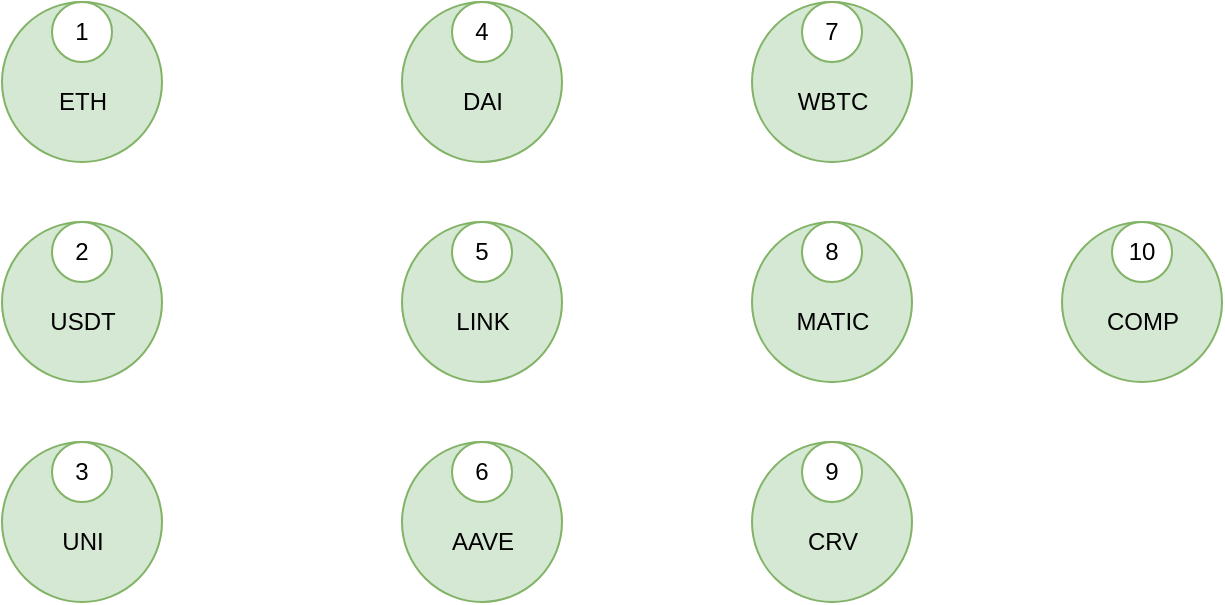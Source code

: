 <mxfile version="27.0.3" pages="6">
  <diagram id="page-1" name="Tokens">
    <mxGraphModel dx="1042" dy="527" grid="1" gridSize="10" guides="1" tooltips="1" connect="1" arrows="1" fold="1" page="1" pageScale="1" pageWidth="1100" pageHeight="850" math="0" shadow="0">
      <root>
        <mxCell id="0" />
        <mxCell id="1" parent="0" />
        <mxCell id="eRA8fNAQRyRCoRjNqeGV-51" value="" style="group" vertex="1" connectable="0" parent="1">
          <mxGeometry x="425" y="270" width="80" height="80" as="geometry" />
        </mxCell>
        <mxCell id="eRA8fNAQRyRCoRjNqeGV-44" value="" style="ellipse;whiteSpace=wrap;html=1;fillColor=#d5e8d4;strokeColor=#82b366;" vertex="1" parent="eRA8fNAQRyRCoRjNqeGV-51">
          <mxGeometry width="80" height="80" as="geometry" />
        </mxCell>
        <mxCell id="eRA8fNAQRyRCoRjNqeGV-45" value="9" style="ellipse;whiteSpace=wrap;html=1;fillColor=#ffffff;strokeColor=#82b366;" vertex="1" parent="eRA8fNAQRyRCoRjNqeGV-51">
          <mxGeometry x="25" width="30" height="30" as="geometry" />
        </mxCell>
        <mxCell id="eRA8fNAQRyRCoRjNqeGV-46" value="CRV" style="text;html=1;strokeColor=none;fillColor=none;align=center;verticalAlign=middle;" vertex="1" parent="eRA8fNAQRyRCoRjNqeGV-51">
          <mxGeometry y="40" width="80" height="20" as="geometry" />
        </mxCell>
        <mxCell id="eRA8fNAQRyRCoRjNqeGV-52" value="" style="group" vertex="1" connectable="0" parent="1">
          <mxGeometry x="580" y="160" width="80" height="80" as="geometry" />
        </mxCell>
        <mxCell id="eRA8fNAQRyRCoRjNqeGV-47" value="" style="ellipse;whiteSpace=wrap;html=1;fillColor=#d5e8d4;strokeColor=#82b366;" vertex="1" parent="eRA8fNAQRyRCoRjNqeGV-52">
          <mxGeometry width="80" height="80" as="geometry" />
        </mxCell>
        <mxCell id="eRA8fNAQRyRCoRjNqeGV-53" value="" style="group" vertex="1" connectable="0" parent="eRA8fNAQRyRCoRjNqeGV-52">
          <mxGeometry width="80" height="60" as="geometry" />
        </mxCell>
        <mxCell id="eRA8fNAQRyRCoRjNqeGV-48" value="10" style="ellipse;whiteSpace=wrap;html=1;fillColor=#ffffff;strokeColor=#82b366;" vertex="1" parent="eRA8fNAQRyRCoRjNqeGV-53">
          <mxGeometry x="25" width="30" height="30" as="geometry" />
        </mxCell>
        <mxCell id="eRA8fNAQRyRCoRjNqeGV-49" value="COMP" style="text;html=1;strokeColor=none;fillColor=none;align=center;verticalAlign=middle;" vertex="1" parent="eRA8fNAQRyRCoRjNqeGV-53">
          <mxGeometry y="40" width="80" height="20" as="geometry" />
        </mxCell>
        <mxCell id="eRA8fNAQRyRCoRjNqeGV-54" value="" style="group" vertex="1" connectable="0" parent="1">
          <mxGeometry x="425" y="160" width="80" height="80" as="geometry" />
        </mxCell>
        <mxCell id="eRA8fNAQRyRCoRjNqeGV-41" value="" style="ellipse;whiteSpace=wrap;html=1;fillColor=#d5e8d4;strokeColor=#82b366;" vertex="1" parent="eRA8fNAQRyRCoRjNqeGV-54">
          <mxGeometry width="80" height="80" as="geometry" />
        </mxCell>
        <mxCell id="eRA8fNAQRyRCoRjNqeGV-42" value="8" style="ellipse;whiteSpace=wrap;html=1;fillColor=#ffffff;strokeColor=#82b366;" vertex="1" parent="eRA8fNAQRyRCoRjNqeGV-54">
          <mxGeometry x="25" width="30" height="30" as="geometry" />
        </mxCell>
        <mxCell id="eRA8fNAQRyRCoRjNqeGV-43" value="MATIC" style="text;html=1;strokeColor=none;fillColor=none;align=center;verticalAlign=middle;" vertex="1" parent="eRA8fNAQRyRCoRjNqeGV-54">
          <mxGeometry y="40" width="80" height="20" as="geometry" />
        </mxCell>
        <mxCell id="eRA8fNAQRyRCoRjNqeGV-55" value="" style="group" vertex="1" connectable="0" parent="1">
          <mxGeometry x="425" y="50" width="80" height="80" as="geometry" />
        </mxCell>
        <mxCell id="eRA8fNAQRyRCoRjNqeGV-38" value="" style="ellipse;whiteSpace=wrap;html=1;fillColor=#d5e8d4;strokeColor=#82b366;" vertex="1" parent="eRA8fNAQRyRCoRjNqeGV-55">
          <mxGeometry width="80" height="80" as="geometry" />
        </mxCell>
        <mxCell id="eRA8fNAQRyRCoRjNqeGV-39" value="7" style="ellipse;whiteSpace=wrap;html=1;fillColor=#ffffff;strokeColor=#82b366;" vertex="1" parent="eRA8fNAQRyRCoRjNqeGV-55">
          <mxGeometry x="25" width="30" height="30" as="geometry" />
        </mxCell>
        <mxCell id="eRA8fNAQRyRCoRjNqeGV-40" value="WBTC" style="text;html=1;strokeColor=none;fillColor=none;align=center;verticalAlign=middle;" vertex="1" parent="eRA8fNAQRyRCoRjNqeGV-55">
          <mxGeometry y="40" width="80" height="20" as="geometry" />
        </mxCell>
        <mxCell id="eRA8fNAQRyRCoRjNqeGV-56" value="" style="group" vertex="1" connectable="0" parent="1">
          <mxGeometry x="250" y="270" width="80" height="80" as="geometry" />
        </mxCell>
        <mxCell id="eRA8fNAQRyRCoRjNqeGV-35" value="" style="ellipse;whiteSpace=wrap;html=1;fillColor=#d5e8d4;strokeColor=#82b366;" vertex="1" parent="eRA8fNAQRyRCoRjNqeGV-56">
          <mxGeometry width="80" height="80" as="geometry" />
        </mxCell>
        <mxCell id="eRA8fNAQRyRCoRjNqeGV-36" value="6" style="ellipse;whiteSpace=wrap;html=1;fillColor=#ffffff;strokeColor=#82b366;" vertex="1" parent="eRA8fNAQRyRCoRjNqeGV-56">
          <mxGeometry x="25" width="30" height="30" as="geometry" />
        </mxCell>
        <mxCell id="eRA8fNAQRyRCoRjNqeGV-37" value="AAVE" style="text;html=1;strokeColor=none;fillColor=none;align=center;verticalAlign=middle;" vertex="1" parent="eRA8fNAQRyRCoRjNqeGV-56">
          <mxGeometry y="40" width="80" height="20" as="geometry" />
        </mxCell>
        <mxCell id="eRA8fNAQRyRCoRjNqeGV-57" value="" style="group" vertex="1" connectable="0" parent="1">
          <mxGeometry x="50" y="160" width="80" height="80" as="geometry" />
        </mxCell>
        <mxCell id="5" value="" style="ellipse;whiteSpace=wrap;html=1;fillColor=#d5e8d4;strokeColor=#82b366;" parent="eRA8fNAQRyRCoRjNqeGV-57" vertex="1">
          <mxGeometry width="80" height="80" as="geometry" />
        </mxCell>
        <mxCell id="6" value="2" style="ellipse;whiteSpace=wrap;html=1;fillColor=#ffffff;strokeColor=#82b366;" parent="eRA8fNAQRyRCoRjNqeGV-57" vertex="1">
          <mxGeometry x="25" width="30" height="30" as="geometry" />
        </mxCell>
        <mxCell id="7" value="USDT" style="text;html=1;strokeColor=none;fillColor=none;align=center;verticalAlign=middle;" parent="eRA8fNAQRyRCoRjNqeGV-57" vertex="1">
          <mxGeometry y="40" width="80" height="20" as="geometry" />
        </mxCell>
        <mxCell id="eRA8fNAQRyRCoRjNqeGV-58" value="" style="group" vertex="1" connectable="0" parent="1">
          <mxGeometry x="50" y="270" width="80" height="80" as="geometry" />
        </mxCell>
        <mxCell id="8" value="" style="ellipse;whiteSpace=wrap;html=1;fillColor=#d5e8d4;strokeColor=#82b366;" parent="eRA8fNAQRyRCoRjNqeGV-58" vertex="1">
          <mxGeometry width="80" height="80" as="geometry" />
        </mxCell>
        <mxCell id="9" value="3" style="ellipse;whiteSpace=wrap;html=1;fillColor=#ffffff;strokeColor=#82b366;" parent="eRA8fNAQRyRCoRjNqeGV-58" vertex="1">
          <mxGeometry x="25" width="30" height="30" as="geometry" />
        </mxCell>
        <mxCell id="10" value="UNI" style="text;html=1;strokeColor=none;fillColor=none;align=center;verticalAlign=middle;" parent="eRA8fNAQRyRCoRjNqeGV-58" vertex="1">
          <mxGeometry y="40" width="80" height="20" as="geometry" />
        </mxCell>
        <mxCell id="eRA8fNAQRyRCoRjNqeGV-59" value="" style="group" vertex="1" connectable="0" parent="1">
          <mxGeometry x="250" y="50" width="80" height="80" as="geometry" />
        </mxCell>
        <mxCell id="11" value="" style="ellipse;whiteSpace=wrap;html=1;fillColor=#d5e8d4;strokeColor=#82b366;" parent="eRA8fNAQRyRCoRjNqeGV-59" vertex="1">
          <mxGeometry width="80" height="80" as="geometry" />
        </mxCell>
        <mxCell id="12" value="4" style="ellipse;whiteSpace=wrap;html=1;fillColor=#ffffff;strokeColor=#82b366;" parent="eRA8fNAQRyRCoRjNqeGV-59" vertex="1">
          <mxGeometry x="25" width="30" height="30" as="geometry" />
        </mxCell>
        <mxCell id="13" value="DAI" style="text;html=1;strokeColor=none;fillColor=none;align=center;verticalAlign=middle;" parent="eRA8fNAQRyRCoRjNqeGV-59" vertex="1">
          <mxGeometry y="40" width="80" height="20" as="geometry" />
        </mxCell>
        <mxCell id="eRA8fNAQRyRCoRjNqeGV-60" value="" style="group" vertex="1" connectable="0" parent="1">
          <mxGeometry x="250" y="160" width="80" height="80" as="geometry" />
        </mxCell>
        <mxCell id="eRA8fNAQRyRCoRjNqeGV-32" value="" style="ellipse;whiteSpace=wrap;html=1;fillColor=#d5e8d4;strokeColor=#82b366;" vertex="1" parent="eRA8fNAQRyRCoRjNqeGV-60">
          <mxGeometry width="80" height="80" as="geometry" />
        </mxCell>
        <mxCell id="eRA8fNAQRyRCoRjNqeGV-33" value="5" style="ellipse;whiteSpace=wrap;html=1;fillColor=#ffffff;strokeColor=#82b366;" vertex="1" parent="eRA8fNAQRyRCoRjNqeGV-60">
          <mxGeometry x="25" width="30" height="30" as="geometry" />
        </mxCell>
        <mxCell id="eRA8fNAQRyRCoRjNqeGV-34" value="LINK" style="text;html=1;strokeColor=none;fillColor=none;align=center;verticalAlign=middle;" vertex="1" parent="eRA8fNAQRyRCoRjNqeGV-60">
          <mxGeometry y="40" width="80" height="20" as="geometry" />
        </mxCell>
        <mxCell id="9nTFwzlSQR2RNPwwyHL4-13" value="" style="group" vertex="1" connectable="0" parent="1">
          <mxGeometry x="50" y="50" width="80" height="80" as="geometry" />
        </mxCell>
        <mxCell id="2" value="" style="ellipse;whiteSpace=wrap;html=1;fillColor=#d5e8d4;strokeColor=#82b366;" parent="9nTFwzlSQR2RNPwwyHL4-13" vertex="1">
          <mxGeometry width="80" height="80" as="geometry" />
        </mxCell>
        <mxCell id="3" value="1" style="ellipse;whiteSpace=wrap;html=1;fillColor=#ffffff;strokeColor=#82b366;" parent="9nTFwzlSQR2RNPwwyHL4-13" vertex="1">
          <mxGeometry x="25" width="30" height="30" as="geometry" />
        </mxCell>
        <mxCell id="4" value="ETH" style="text;html=1;strokeColor=none;fillColor=none;align=center;verticalAlign=middle;" parent="9nTFwzlSQR2RNPwwyHL4-13" vertex="1">
          <mxGeometry y="40" width="80" height="20" as="geometry" />
        </mxCell>
      </root>
    </mxGraphModel>
  </diagram>
  <diagram id="page-2" name="Wallets">
    <mxGraphModel dx="1042" dy="527" grid="1" gridSize="10" guides="1" tooltips="1" connect="1" arrows="1" fold="1" page="1" pageScale="1" pageWidth="1100" pageHeight="850" math="0" shadow="0">
      <root>
        <mxCell id="0" />
        <mxCell id="1" parent="0" />
        <mxCell id="5d7WZ-GQq1WdMbRgJqpd-42" value="" style="group" vertex="1" connectable="0" parent="1">
          <mxGeometry x="50" y="10" width="140" height="70" as="geometry" />
        </mxCell>
        <mxCell id="32" value="" style="rounded=0;whiteSpace=wrap;html=1;fillColor=#dae8fc;strokeColor=#6c8ebf;" parent="5d7WZ-GQq1WdMbRgJqpd-42" vertex="1">
          <mxGeometry width="140" height="70" as="geometry" />
        </mxCell>
        <mxCell id="ABbRt53Y9kkNSynPgwWG-44" value="1" style="rounded=0;whiteSpace=wrap;html=1;" vertex="1" parent="5d7WZ-GQq1WdMbRgJqpd-42">
          <mxGeometry x="44" width="52" height="20" as="geometry" />
        </mxCell>
        <mxCell id="HIsY6ywth-z_h5yzPuPh-42" value="Иван Сидоров" style="text;html=1;align=center;verticalAlign=middle;whiteSpace=wrap;rounded=0;strokeWidth=1;fontSize=14;" vertex="1" parent="5d7WZ-GQq1WdMbRgJqpd-42">
          <mxGeometry x="40" y="30" width="60" height="30" as="geometry" />
        </mxCell>
        <mxCell id="5d7WZ-GQq1WdMbRgJqpd-43" value="" style="group" vertex="1" connectable="0" parent="1">
          <mxGeometry x="50" y="120" width="140" height="70" as="geometry" />
        </mxCell>
        <mxCell id="5d7WZ-GQq1WdMbRgJqpd-44" value="" style="rounded=0;whiteSpace=wrap;html=1;fillColor=#dae8fc;strokeColor=#6c8ebf;" vertex="1" parent="5d7WZ-GQq1WdMbRgJqpd-43">
          <mxGeometry width="140" height="70" as="geometry" />
        </mxCell>
        <mxCell id="5d7WZ-GQq1WdMbRgJqpd-45" value="2" style="rounded=0;whiteSpace=wrap;html=1;" vertex="1" parent="5d7WZ-GQq1WdMbRgJqpd-43">
          <mxGeometry x="44" width="52" height="20" as="geometry" />
        </mxCell>
        <mxCell id="5d7WZ-GQq1WdMbRgJqpd-46" value="Марина Коваленко" style="text;html=1;align=center;verticalAlign=middle;whiteSpace=wrap;rounded=0;strokeWidth=1;fontSize=14;" vertex="1" parent="5d7WZ-GQq1WdMbRgJqpd-43">
          <mxGeometry x="40" y="30" width="60" height="30" as="geometry" />
        </mxCell>
        <mxCell id="5d7WZ-GQq1WdMbRgJqpd-47" value="" style="group" vertex="1" connectable="0" parent="1">
          <mxGeometry x="50" y="220" width="140" height="70" as="geometry" />
        </mxCell>
        <mxCell id="5d7WZ-GQq1WdMbRgJqpd-48" value="" style="rounded=0;whiteSpace=wrap;html=1;fillColor=#dae8fc;strokeColor=#6c8ebf;" vertex="1" parent="5d7WZ-GQq1WdMbRgJqpd-47">
          <mxGeometry width="140" height="70" as="geometry" />
        </mxCell>
        <mxCell id="5d7WZ-GQq1WdMbRgJqpd-49" value="3" style="rounded=0;whiteSpace=wrap;html=1;" vertex="1" parent="5d7WZ-GQq1WdMbRgJqpd-47">
          <mxGeometry x="44" width="52" height="20" as="geometry" />
        </mxCell>
        <mxCell id="5d7WZ-GQq1WdMbRgJqpd-50" value="Алексей Романов" style="text;html=1;align=center;verticalAlign=middle;whiteSpace=wrap;rounded=0;strokeWidth=1;fontSize=14;" vertex="1" parent="5d7WZ-GQq1WdMbRgJqpd-47">
          <mxGeometry x="40" y="30" width="60" height="30" as="geometry" />
        </mxCell>
        <mxCell id="5d7WZ-GQq1WdMbRgJqpd-51" value="" style="group" vertex="1" connectable="0" parent="1">
          <mxGeometry x="250" y="10" width="140" height="70" as="geometry" />
        </mxCell>
        <mxCell id="5d7WZ-GQq1WdMbRgJqpd-52" value="" style="rounded=0;whiteSpace=wrap;html=1;fillColor=#dae8fc;strokeColor=#6c8ebf;" vertex="1" parent="5d7WZ-GQq1WdMbRgJqpd-51">
          <mxGeometry width="140" height="70" as="geometry" />
        </mxCell>
        <mxCell id="5d7WZ-GQq1WdMbRgJqpd-53" value="4" style="rounded=0;whiteSpace=wrap;html=1;" vertex="1" parent="5d7WZ-GQq1WdMbRgJqpd-51">
          <mxGeometry x="44" width="52" height="20" as="geometry" />
        </mxCell>
        <mxCell id="5d7WZ-GQq1WdMbRgJqpd-54" value="Елена Григорьева" style="text;html=1;align=center;verticalAlign=middle;whiteSpace=wrap;rounded=0;strokeWidth=1;fontSize=14;" vertex="1" parent="5d7WZ-GQq1WdMbRgJqpd-51">
          <mxGeometry x="40" y="30" width="60" height="30" as="geometry" />
        </mxCell>
        <mxCell id="5d7WZ-GQq1WdMbRgJqpd-55" value="" style="group" vertex="1" connectable="0" parent="1">
          <mxGeometry x="250" y="120" width="140" height="70" as="geometry" />
        </mxCell>
        <mxCell id="5d7WZ-GQq1WdMbRgJqpd-56" value="" style="rounded=0;whiteSpace=wrap;html=1;fillColor=#dae8fc;strokeColor=#6c8ebf;" vertex="1" parent="5d7WZ-GQq1WdMbRgJqpd-55">
          <mxGeometry width="140" height="70" as="geometry" />
        </mxCell>
        <mxCell id="5d7WZ-GQq1WdMbRgJqpd-57" value="5" style="rounded=0;whiteSpace=wrap;html=1;" vertex="1" parent="5d7WZ-GQq1WdMbRgJqpd-55">
          <mxGeometry x="44" width="52" height="20" as="geometry" />
        </mxCell>
        <mxCell id="5d7WZ-GQq1WdMbRgJqpd-58" value="Дмитрий Волков" style="text;html=1;align=center;verticalAlign=middle;whiteSpace=wrap;rounded=0;strokeWidth=1;fontSize=14;" vertex="1" parent="5d7WZ-GQq1WdMbRgJqpd-55">
          <mxGeometry x="40" y="30" width="60" height="30" as="geometry" />
        </mxCell>
        <mxCell id="5d7WZ-GQq1WdMbRgJqpd-59" value="" style="group" vertex="1" connectable="0" parent="1">
          <mxGeometry x="250" y="220" width="140" height="70" as="geometry" />
        </mxCell>
        <mxCell id="5d7WZ-GQq1WdMbRgJqpd-60" value="" style="rounded=0;whiteSpace=wrap;html=1;fillColor=#dae8fc;strokeColor=#6c8ebf;" vertex="1" parent="5d7WZ-GQq1WdMbRgJqpd-59">
          <mxGeometry width="140" height="70" as="geometry" />
        </mxCell>
        <mxCell id="5d7WZ-GQq1WdMbRgJqpd-61" value="6" style="rounded=0;whiteSpace=wrap;html=1;" vertex="1" parent="5d7WZ-GQq1WdMbRgJqpd-59">
          <mxGeometry x="44" width="52" height="20" as="geometry" />
        </mxCell>
        <mxCell id="5d7WZ-GQq1WdMbRgJqpd-62" value="Анна Лебедева" style="text;html=1;align=center;verticalAlign=middle;whiteSpace=wrap;rounded=0;strokeWidth=1;fontSize=14;" vertex="1" parent="5d7WZ-GQq1WdMbRgJqpd-59">
          <mxGeometry x="40" y="30" width="60" height="30" as="geometry" />
        </mxCell>
        <mxCell id="5d7WZ-GQq1WdMbRgJqpd-63" value="" style="group" vertex="1" connectable="0" parent="1">
          <mxGeometry x="460" y="10" width="140" height="70" as="geometry" />
        </mxCell>
        <mxCell id="5d7WZ-GQq1WdMbRgJqpd-64" value="" style="rounded=0;whiteSpace=wrap;html=1;fillColor=#dae8fc;strokeColor=#6c8ebf;" vertex="1" parent="5d7WZ-GQq1WdMbRgJqpd-63">
          <mxGeometry width="140" height="70" as="geometry" />
        </mxCell>
        <mxCell id="5d7WZ-GQq1WdMbRgJqpd-65" value="7" style="rounded=0;whiteSpace=wrap;html=1;" vertex="1" parent="5d7WZ-GQq1WdMbRgJqpd-63">
          <mxGeometry x="44" width="52" height="20" as="geometry" />
        </mxCell>
        <mxCell id="5d7WZ-GQq1WdMbRgJqpd-66" value="Сергей Павлов" style="text;html=1;align=center;verticalAlign=middle;whiteSpace=wrap;rounded=0;strokeWidth=1;fontSize=14;" vertex="1" parent="5d7WZ-GQq1WdMbRgJqpd-63">
          <mxGeometry x="40" y="30" width="60" height="30" as="geometry" />
        </mxCell>
        <mxCell id="5d7WZ-GQq1WdMbRgJqpd-67" value="" style="group" vertex="1" connectable="0" parent="1">
          <mxGeometry x="460" y="120" width="140" height="70" as="geometry" />
        </mxCell>
        <mxCell id="5d7WZ-GQq1WdMbRgJqpd-68" value="" style="rounded=0;whiteSpace=wrap;html=1;fillColor=#dae8fc;strokeColor=#6c8ebf;" vertex="1" parent="5d7WZ-GQq1WdMbRgJqpd-67">
          <mxGeometry width="140" height="70" as="geometry" />
        </mxCell>
        <mxCell id="5d7WZ-GQq1WdMbRgJqpd-69" value="8" style="rounded=0;whiteSpace=wrap;html=1;" vertex="1" parent="5d7WZ-GQq1WdMbRgJqpd-67">
          <mxGeometry x="44" width="52" height="20" as="geometry" />
        </mxCell>
        <mxCell id="5d7WZ-GQq1WdMbRgJqpd-70" value="Ольга Зайцева" style="text;html=1;align=center;verticalAlign=middle;whiteSpace=wrap;rounded=0;strokeWidth=1;fontSize=14;" vertex="1" parent="5d7WZ-GQq1WdMbRgJqpd-67">
          <mxGeometry x="40" y="30" width="60" height="30" as="geometry" />
        </mxCell>
        <mxCell id="5d7WZ-GQq1WdMbRgJqpd-71" value="" style="group" vertex="1" connectable="0" parent="1">
          <mxGeometry x="460" y="220" width="140" height="70" as="geometry" />
        </mxCell>
        <mxCell id="5d7WZ-GQq1WdMbRgJqpd-72" value="" style="rounded=0;whiteSpace=wrap;html=1;fillColor=#dae8fc;strokeColor=#6c8ebf;" vertex="1" parent="5d7WZ-GQq1WdMbRgJqpd-71">
          <mxGeometry width="140" height="70" as="geometry" />
        </mxCell>
        <mxCell id="5d7WZ-GQq1WdMbRgJqpd-73" value="9" style="rounded=0;whiteSpace=wrap;html=1;" vertex="1" parent="5d7WZ-GQq1WdMbRgJqpd-71">
          <mxGeometry x="44" width="52" height="20" as="geometry" />
        </mxCell>
        <mxCell id="5d7WZ-GQq1WdMbRgJqpd-74" value="Павел Морозов" style="text;html=1;align=center;verticalAlign=middle;whiteSpace=wrap;rounded=0;strokeWidth=1;fontSize=14;" vertex="1" parent="5d7WZ-GQq1WdMbRgJqpd-71">
          <mxGeometry x="40" y="30" width="60" height="30" as="geometry" />
        </mxCell>
        <mxCell id="5d7WZ-GQq1WdMbRgJqpd-75" value="" style="group" vertex="1" connectable="0" parent="1">
          <mxGeometry x="660" y="120" width="140" height="70" as="geometry" />
        </mxCell>
        <mxCell id="5d7WZ-GQq1WdMbRgJqpd-76" value="" style="rounded=0;whiteSpace=wrap;html=1;fillColor=#dae8fc;strokeColor=#6c8ebf;" vertex="1" parent="5d7WZ-GQq1WdMbRgJqpd-75">
          <mxGeometry width="140" height="70" as="geometry" />
        </mxCell>
        <mxCell id="5d7WZ-GQq1WdMbRgJqpd-77" value="10" style="rounded=0;whiteSpace=wrap;html=1;" vertex="1" parent="5d7WZ-GQq1WdMbRgJqpd-75">
          <mxGeometry x="44" width="52" height="20" as="geometry" />
        </mxCell>
        <mxCell id="5d7WZ-GQq1WdMbRgJqpd-78" value="Наталья Соколова" style="text;html=1;align=center;verticalAlign=middle;whiteSpace=wrap;rounded=0;strokeWidth=1;fontSize=14;" vertex="1" parent="5d7WZ-GQq1WdMbRgJqpd-75">
          <mxGeometry x="40" y="30" width="60" height="30" as="geometry" />
        </mxCell>
      </root>
    </mxGraphModel>
  </diagram>
  <diagram id="page-3" name="SmartContracts">
    <mxGraphModel dx="1042" dy="527" grid="1" gridSize="10" guides="1" tooltips="1" connect="1" arrows="1" fold="1" page="1" pageScale="1" pageWidth="1100" pageHeight="850" math="0" shadow="0">
      <root>
        <mxCell id="0" />
        <mxCell id="1" parent="0" />
        <mxCell id="iGdPDQUgV-Z9apqXVTI_-54" value="" style="group" vertex="1" connectable="0" parent="1">
          <mxGeometry x="50" y="40" width="130" height="70" as="geometry" />
        </mxCell>
        <mxCell id="42" value="" style="shape=hexagon;whiteSpace=wrap;html=1;fillColor=#ffe6cc;strokeColor=#d79b00;" parent="iGdPDQUgV-Z9apqXVTI_-54" vertex="1">
          <mxGeometry width="130" height="70" as="geometry" />
        </mxCell>
        <mxCell id="iGdPDQUgV-Z9apqXVTI_-51" value="1" style="shape=hexagon;whiteSpace=wrap;html=1;align=center;" vertex="1" parent="iGdPDQUgV-Z9apqXVTI_-54">
          <mxGeometry x="48.34" width="33.33" height="20" as="geometry" />
        </mxCell>
        <mxCell id="iGdPDQUgV-Z9apqXVTI_-53" value="&lt;font style=&quot;font-size: 14px;&quot;&gt;Uniswap V3&lt;/font&gt;" style="text;html=1;align=center;verticalAlign=middle;whiteSpace=wrap;rounded=0;" vertex="1" parent="iGdPDQUgV-Z9apqXVTI_-54">
          <mxGeometry x="35" y="30" width="60" height="30" as="geometry" />
        </mxCell>
        <mxCell id="iGdPDQUgV-Z9apqXVTI_-55" value="" style="group" vertex="1" connectable="0" parent="1">
          <mxGeometry x="50" y="130" width="130" height="70" as="geometry" />
        </mxCell>
        <mxCell id="iGdPDQUgV-Z9apqXVTI_-56" value="" style="shape=hexagon;whiteSpace=wrap;html=1;fillColor=#ffe6cc;strokeColor=#d79b00;" vertex="1" parent="iGdPDQUgV-Z9apqXVTI_-55">
          <mxGeometry width="130" height="70" as="geometry" />
        </mxCell>
        <mxCell id="iGdPDQUgV-Z9apqXVTI_-57" value="2" style="shape=hexagon;whiteSpace=wrap;html=1;align=center;" vertex="1" parent="iGdPDQUgV-Z9apqXVTI_-55">
          <mxGeometry x="48.34" width="33.33" height="20" as="geometry" />
        </mxCell>
        <mxCell id="iGdPDQUgV-Z9apqXVTI_-58" value="&lt;font style=&quot;font-size: 14px;&quot;&gt;Aave V3&lt;/font&gt;" style="text;html=1;align=center;verticalAlign=middle;whiteSpace=wrap;rounded=0;" vertex="1" parent="iGdPDQUgV-Z9apqXVTI_-55">
          <mxGeometry x="35" y="30" width="60" height="30" as="geometry" />
        </mxCell>
        <mxCell id="iGdPDQUgV-Z9apqXVTI_-61" value="" style="group" vertex="1" connectable="0" parent="1">
          <mxGeometry x="50" y="230" width="130" height="70" as="geometry" />
        </mxCell>
        <mxCell id="iGdPDQUgV-Z9apqXVTI_-62" value="" style="shape=hexagon;whiteSpace=wrap;html=1;fillColor=#ffe6cc;strokeColor=#d79b00;" vertex="1" parent="iGdPDQUgV-Z9apqXVTI_-61">
          <mxGeometry width="130" height="70" as="geometry" />
        </mxCell>
        <mxCell id="iGdPDQUgV-Z9apqXVTI_-63" value="3" style="shape=hexagon;whiteSpace=wrap;html=1;align=center;" vertex="1" parent="iGdPDQUgV-Z9apqXVTI_-61">
          <mxGeometry x="48.34" width="33.33" height="20" as="geometry" />
        </mxCell>
        <mxCell id="iGdPDQUgV-Z9apqXVTI_-64" value="&lt;font style=&quot;font-size: 14px;&quot;&gt;Compound&lt;/font&gt;" style="text;html=1;align=center;verticalAlign=middle;whiteSpace=wrap;rounded=0;" vertex="1" parent="iGdPDQUgV-Z9apqXVTI_-61">
          <mxGeometry x="35" y="30" width="60" height="30" as="geometry" />
        </mxCell>
        <mxCell id="iGdPDQUgV-Z9apqXVTI_-66" value="" style="group" vertex="1" connectable="0" parent="1">
          <mxGeometry x="200" y="40" width="130" height="70" as="geometry" />
        </mxCell>
        <mxCell id="iGdPDQUgV-Z9apqXVTI_-67" value="" style="shape=hexagon;whiteSpace=wrap;html=1;fillColor=#ffe6cc;strokeColor=#d79b00;" vertex="1" parent="iGdPDQUgV-Z9apqXVTI_-66">
          <mxGeometry width="130" height="70" as="geometry" />
        </mxCell>
        <mxCell id="iGdPDQUgV-Z9apqXVTI_-68" value="4" style="shape=hexagon;whiteSpace=wrap;html=1;align=center;" vertex="1" parent="iGdPDQUgV-Z9apqXVTI_-66">
          <mxGeometry x="48.34" width="33.33" height="20" as="geometry" />
        </mxCell>
        <mxCell id="iGdPDQUgV-Z9apqXVTI_-69" value="&lt;font style=&quot;font-size: 14px;&quot;&gt;Curve Finance&lt;/font&gt;" style="text;html=1;align=center;verticalAlign=middle;whiteSpace=wrap;rounded=0;" vertex="1" parent="iGdPDQUgV-Z9apqXVTI_-66">
          <mxGeometry x="35" y="30" width="60" height="30" as="geometry" />
        </mxCell>
        <mxCell id="iGdPDQUgV-Z9apqXVTI_-70" value="" style="group" vertex="1" connectable="0" parent="1">
          <mxGeometry x="200" y="130" width="130" height="70" as="geometry" />
        </mxCell>
        <mxCell id="iGdPDQUgV-Z9apqXVTI_-71" value="" style="shape=hexagon;whiteSpace=wrap;html=1;fillColor=#ffe6cc;strokeColor=#d79b00;" vertex="1" parent="iGdPDQUgV-Z9apqXVTI_-70">
          <mxGeometry width="130" height="70" as="geometry" />
        </mxCell>
        <mxCell id="iGdPDQUgV-Z9apqXVTI_-72" value="5" style="shape=hexagon;whiteSpace=wrap;html=1;align=center;" vertex="1" parent="iGdPDQUgV-Z9apqXVTI_-70">
          <mxGeometry x="48.34" width="33.33" height="20" as="geometry" />
        </mxCell>
        <mxCell id="iGdPDQUgV-Z9apqXVTI_-73" value="&lt;font style=&quot;font-size: 14px;&quot;&gt;SushiSwap&lt;/font&gt;" style="text;html=1;align=center;verticalAlign=middle;whiteSpace=wrap;rounded=0;" vertex="1" parent="iGdPDQUgV-Z9apqXVTI_-70">
          <mxGeometry x="35" y="30" width="60" height="30" as="geometry" />
        </mxCell>
        <mxCell id="iGdPDQUgV-Z9apqXVTI_-74" value="" style="group" vertex="1" connectable="0" parent="1">
          <mxGeometry x="200" y="230" width="130" height="70" as="geometry" />
        </mxCell>
        <mxCell id="iGdPDQUgV-Z9apqXVTI_-75" value="" style="shape=hexagon;whiteSpace=wrap;html=1;fillColor=#ffe6cc;strokeColor=#d79b00;" vertex="1" parent="iGdPDQUgV-Z9apqXVTI_-74">
          <mxGeometry width="130" height="70" as="geometry" />
        </mxCell>
        <mxCell id="iGdPDQUgV-Z9apqXVTI_-76" value="6" style="shape=hexagon;whiteSpace=wrap;html=1;align=center;" vertex="1" parent="iGdPDQUgV-Z9apqXVTI_-74">
          <mxGeometry x="48.34" width="33.33" height="20" as="geometry" />
        </mxCell>
        <mxCell id="iGdPDQUgV-Z9apqXVTI_-77" value="&lt;font style=&quot;font-size: 14px;&quot;&gt;MakerDAO&lt;/font&gt;" style="text;html=1;align=center;verticalAlign=middle;whiteSpace=wrap;rounded=0;" vertex="1" parent="iGdPDQUgV-Z9apqXVTI_-74">
          <mxGeometry x="35" y="30" width="60" height="30" as="geometry" />
        </mxCell>
        <mxCell id="iGdPDQUgV-Z9apqXVTI_-78" value="" style="group" vertex="1" connectable="0" parent="1">
          <mxGeometry x="360" y="40" width="130" height="70" as="geometry" />
        </mxCell>
        <mxCell id="iGdPDQUgV-Z9apqXVTI_-79" value="" style="shape=hexagon;whiteSpace=wrap;html=1;fillColor=#ffe6cc;strokeColor=#d79b00;" vertex="1" parent="iGdPDQUgV-Z9apqXVTI_-78">
          <mxGeometry width="130" height="70" as="geometry" />
        </mxCell>
        <mxCell id="iGdPDQUgV-Z9apqXVTI_-80" value="7" style="shape=hexagon;whiteSpace=wrap;html=1;align=center;" vertex="1" parent="iGdPDQUgV-Z9apqXVTI_-78">
          <mxGeometry x="48.34" width="33.33" height="20" as="geometry" />
        </mxCell>
        <mxCell id="iGdPDQUgV-Z9apqXVTI_-81" value="&lt;font style=&quot;font-size: 14px;&quot;&gt;Yearn Finance&lt;/font&gt;" style="text;html=1;align=center;verticalAlign=middle;whiteSpace=wrap;rounded=0;" vertex="1" parent="iGdPDQUgV-Z9apqXVTI_-78">
          <mxGeometry x="35" y="30" width="60" height="30" as="geometry" />
        </mxCell>
        <mxCell id="iGdPDQUgV-Z9apqXVTI_-82" value="" style="group" vertex="1" connectable="0" parent="1">
          <mxGeometry x="360" y="130" width="130" height="70" as="geometry" />
        </mxCell>
        <mxCell id="iGdPDQUgV-Z9apqXVTI_-83" value="" style="shape=hexagon;whiteSpace=wrap;html=1;fillColor=#ffe6cc;strokeColor=#d79b00;" vertex="1" parent="iGdPDQUgV-Z9apqXVTI_-82">
          <mxGeometry width="130" height="70" as="geometry" />
        </mxCell>
        <mxCell id="iGdPDQUgV-Z9apqXVTI_-84" value="8" style="shape=hexagon;whiteSpace=wrap;html=1;align=center;" vertex="1" parent="iGdPDQUgV-Z9apqXVTI_-82">
          <mxGeometry x="48.34" width="33.33" height="20" as="geometry" />
        </mxCell>
        <mxCell id="iGdPDQUgV-Z9apqXVTI_-85" value="&lt;font style=&quot;font-size: 14px;&quot;&gt;Balancer&lt;/font&gt;" style="text;html=1;align=center;verticalAlign=middle;whiteSpace=wrap;rounded=0;" vertex="1" parent="iGdPDQUgV-Z9apqXVTI_-82">
          <mxGeometry x="35" y="30" width="60" height="30" as="geometry" />
        </mxCell>
        <mxCell id="iGdPDQUgV-Z9apqXVTI_-86" value="" style="group" vertex="1" connectable="0" parent="1">
          <mxGeometry x="360" y="230" width="130" height="70" as="geometry" />
        </mxCell>
        <mxCell id="iGdPDQUgV-Z9apqXVTI_-87" value="" style="shape=hexagon;whiteSpace=wrap;html=1;fillColor=#ffe6cc;strokeColor=#d79b00;" vertex="1" parent="iGdPDQUgV-Z9apqXVTI_-86">
          <mxGeometry width="130" height="70" as="geometry" />
        </mxCell>
        <mxCell id="iGdPDQUgV-Z9apqXVTI_-88" value="9" style="shape=hexagon;whiteSpace=wrap;html=1;align=center;" vertex="1" parent="iGdPDQUgV-Z9apqXVTI_-86">
          <mxGeometry x="48.34" width="33.33" height="20" as="geometry" />
        </mxCell>
        <mxCell id="iGdPDQUgV-Z9apqXVTI_-89" value="&lt;span style=&quot;font-size: 14px;&quot;&gt;Synthetix&lt;/span&gt;" style="text;html=1;align=center;verticalAlign=middle;whiteSpace=wrap;rounded=0;" vertex="1" parent="iGdPDQUgV-Z9apqXVTI_-86">
          <mxGeometry x="35" y="30" width="60" height="30" as="geometry" />
        </mxCell>
        <mxCell id="iGdPDQUgV-Z9apqXVTI_-90" value="" style="group" vertex="1" connectable="0" parent="1">
          <mxGeometry x="550" y="130" width="130" height="70" as="geometry" />
        </mxCell>
        <mxCell id="iGdPDQUgV-Z9apqXVTI_-91" value="" style="shape=hexagon;whiteSpace=wrap;html=1;fillColor=#ffe6cc;strokeColor=#d79b00;" vertex="1" parent="iGdPDQUgV-Z9apqXVTI_-90">
          <mxGeometry width="130" height="70" as="geometry" />
        </mxCell>
        <mxCell id="iGdPDQUgV-Z9apqXVTI_-92" value="10" style="shape=hexagon;whiteSpace=wrap;html=1;align=center;" vertex="1" parent="iGdPDQUgV-Z9apqXVTI_-90">
          <mxGeometry x="48.34" width="33.33" height="20" as="geometry" />
        </mxCell>
        <mxCell id="iGdPDQUgV-Z9apqXVTI_-93" value="&lt;font style=&quot;font-size: 14px;&quot;&gt;PancakeSwap&lt;/font&gt;" style="text;html=1;align=center;verticalAlign=middle;whiteSpace=wrap;rounded=0;" vertex="1" parent="iGdPDQUgV-Z9apqXVTI_-90">
          <mxGeometry x="35" y="30" width="60" height="30" as="geometry" />
        </mxCell>
      </root>
    </mxGraphModel>
  </diagram>
  <diagram id="page-4" name="Holds Graph">
    <mxGraphModel dx="1489" dy="753" grid="1" gridSize="10" guides="1" tooltips="1" connect="1" arrows="1" fold="1" page="1" pageScale="1" pageWidth="1100" pageHeight="850" math="0" shadow="0">
      <root>
        <mxCell id="0" />
        <mxCell id="1" parent="0" />
        <mxCell id="87kCsa4jpzJEAZOYMCZr-104" value="" style="group" vertex="1" connectable="0" parent="1">
          <mxGeometry x="70" y="170" width="80" height="80" as="geometry" />
        </mxCell>
        <mxCell id="87kCsa4jpzJEAZOYMCZr-105" value="" style="ellipse;whiteSpace=wrap;html=1;fillColor=#d5e8d4;strokeColor=#82b366;" vertex="1" parent="87kCsa4jpzJEAZOYMCZr-104">
          <mxGeometry width="80" height="80" as="geometry" />
        </mxCell>
        <mxCell id="87kCsa4jpzJEAZOYMCZr-106" value="1" style="ellipse;whiteSpace=wrap;html=1;fillColor=#ffffff;strokeColor=#82b366;" vertex="1" parent="87kCsa4jpzJEAZOYMCZr-104">
          <mxGeometry x="25" width="30" height="30" as="geometry" />
        </mxCell>
        <mxCell id="87kCsa4jpzJEAZOYMCZr-107" value="ETH" style="text;html=1;strokeColor=none;fillColor=none;align=center;verticalAlign=middle;" vertex="1" parent="87kCsa4jpzJEAZOYMCZr-104">
          <mxGeometry y="40" width="80" height="20" as="geometry" />
        </mxCell>
        <mxCell id="ft1h12GNoQgc7d46q_C0-104" value="" style="group" vertex="1" connectable="0" parent="1">
          <mxGeometry x="90" y="20" width="140" height="70" as="geometry" />
        </mxCell>
        <mxCell id="ft1h12GNoQgc7d46q_C0-105" value="" style="rounded=0;whiteSpace=wrap;html=1;fillColor=#dae8fc;strokeColor=#6c8ebf;" vertex="1" parent="ft1h12GNoQgc7d46q_C0-104">
          <mxGeometry width="140" height="70" as="geometry" />
        </mxCell>
        <mxCell id="ft1h12GNoQgc7d46q_C0-106" value="1" style="rounded=0;whiteSpace=wrap;html=1;" vertex="1" parent="ft1h12GNoQgc7d46q_C0-104">
          <mxGeometry x="44" width="52" height="20" as="geometry" />
        </mxCell>
        <mxCell id="ft1h12GNoQgc7d46q_C0-107" value="Иван Сидоров" style="text;html=1;align=center;verticalAlign=middle;whiteSpace=wrap;rounded=0;strokeWidth=1;fontSize=14;" vertex="1" parent="ft1h12GNoQgc7d46q_C0-104">
          <mxGeometry x="40" y="30" width="60" height="30" as="geometry" />
        </mxCell>
        <mxCell id="ft1h12GNoQgc7d46q_C0-111" style="edgeStyle=orthogonalEdgeStyle;rounded=0;orthogonalLoop=1;jettySize=auto;html=1;entryX=0.5;entryY=0;entryDx=0;entryDy=0;jumpStyle=arc;jumpSize=15;" edge="1" parent="1" source="ft1h12GNoQgc7d46q_C0-107" target="87kCsa4jpzJEAZOYMCZr-105">
          <mxGeometry relative="1" as="geometry" />
        </mxCell>
        <mxCell id="ft1h12GNoQgc7d46q_C0-112" value="10.12" style="edgeLabel;html=1;align=center;verticalAlign=middle;resizable=0;points=[];" vertex="1" connectable="0" parent="ft1h12GNoQgc7d46q_C0-111">
          <mxGeometry x="-0.171" relative="1" as="geometry">
            <mxPoint as="offset" />
          </mxGeometry>
        </mxCell>
        <mxCell id="IMVNp4WpVuUez0SJsq1p-104" value="" style="group" vertex="1" connectable="0" parent="1">
          <mxGeometry x="1010" y="170" width="80" height="80" as="geometry" />
        </mxCell>
        <mxCell id="IMVNp4WpVuUez0SJsq1p-105" value="" style="ellipse;whiteSpace=wrap;html=1;fillColor=#d5e8d4;strokeColor=#82b366;" vertex="1" parent="IMVNp4WpVuUez0SJsq1p-104">
          <mxGeometry width="80" height="80" as="geometry" />
        </mxCell>
        <mxCell id="IMVNp4WpVuUez0SJsq1p-106" value="" style="group" vertex="1" connectable="0" parent="IMVNp4WpVuUez0SJsq1p-104">
          <mxGeometry width="80" height="60" as="geometry" />
        </mxCell>
        <mxCell id="IMVNp4WpVuUez0SJsq1p-107" value="10" style="ellipse;whiteSpace=wrap;html=1;fillColor=#ffffff;strokeColor=#82b366;" vertex="1" parent="IMVNp4WpVuUez0SJsq1p-106">
          <mxGeometry x="25" width="30" height="30" as="geometry" />
        </mxCell>
        <mxCell id="IMVNp4WpVuUez0SJsq1p-108" value="COMP" style="text;html=1;strokeColor=none;fillColor=none;align=center;verticalAlign=middle;" vertex="1" parent="IMVNp4WpVuUez0SJsq1p-106">
          <mxGeometry y="40" width="80" height="20" as="geometry" />
        </mxCell>
        <mxCell id="ThUVBKbvgTAQdwos0fDk-104" value="" style="group" vertex="1" connectable="0" parent="1">
          <mxGeometry x="310" y="170" width="80" height="80" as="geometry" />
        </mxCell>
        <mxCell id="ThUVBKbvgTAQdwos0fDk-105" value="" style="ellipse;whiteSpace=wrap;html=1;fillColor=#d5e8d4;strokeColor=#82b366;" vertex="1" parent="ThUVBKbvgTAQdwos0fDk-104">
          <mxGeometry width="80" height="80" as="geometry" />
        </mxCell>
        <mxCell id="ThUVBKbvgTAQdwos0fDk-106" value="3" style="ellipse;whiteSpace=wrap;html=1;fillColor=#ffffff;strokeColor=#82b366;" vertex="1" parent="ThUVBKbvgTAQdwos0fDk-104">
          <mxGeometry x="25" width="30" height="30" as="geometry" />
        </mxCell>
        <mxCell id="ThUVBKbvgTAQdwos0fDk-107" value="UNI" style="text;html=1;strokeColor=none;fillColor=none;align=center;verticalAlign=middle;" vertex="1" parent="ThUVBKbvgTAQdwos0fDk-104">
          <mxGeometry y="40" width="80" height="20" as="geometry" />
        </mxCell>
        <mxCell id="IMVNp4WpVuUez0SJsq1p-109" style="edgeStyle=orthogonalEdgeStyle;rounded=0;orthogonalLoop=1;jettySize=auto;html=1;jumpStyle=arc;jumpSize=15;" edge="1" parent="1" source="ft1h12GNoQgc7d46q_C0-105" target="IMVNp4WpVuUez0SJsq1p-107">
          <mxGeometry relative="1" as="geometry">
            <mxPoint x="630" y="160" as="targetPoint" />
            <Array as="points">
              <mxPoint x="200" y="100" />
              <mxPoint x="1050" y="100" />
            </Array>
          </mxGeometry>
        </mxCell>
        <mxCell id="IMVNp4WpVuUez0SJsq1p-110" value="1.12" style="edgeLabel;html=1;align=center;verticalAlign=middle;resizable=0;points=[];" vertex="1" connectable="0" parent="IMVNp4WpVuUez0SJsq1p-109">
          <mxGeometry x="0.192" y="-2" relative="1" as="geometry">
            <mxPoint as="offset" />
          </mxGeometry>
        </mxCell>
        <mxCell id="ThUVBKbvgTAQdwos0fDk-108" style="edgeStyle=orthogonalEdgeStyle;rounded=0;orthogonalLoop=1;jettySize=auto;html=1;entryX=0.5;entryY=0;entryDx=0;entryDy=0;exitX=0.75;exitY=1;exitDx=0;exitDy=0;jumpStyle=arc;jumpSize=15;" edge="1" parent="1" source="ft1h12GNoQgc7d46q_C0-107" target="ThUVBKbvgTAQdwos0fDk-106">
          <mxGeometry relative="1" as="geometry">
            <mxPoint x="580" y="240" as="targetPoint" />
            <mxPoint x="460" y="90" as="sourcePoint" />
          </mxGeometry>
        </mxCell>
        <mxCell id="ThUVBKbvgTAQdwos0fDk-109" value="321.12" style="edgeLabel;html=1;align=center;verticalAlign=middle;resizable=0;points=[];" vertex="1" connectable="0" parent="ThUVBKbvgTAQdwos0fDk-108">
          <mxGeometry x="-0.087" y="-2" relative="1" as="geometry">
            <mxPoint as="offset" />
          </mxGeometry>
        </mxCell>
        <mxCell id="PBuzvIGeUz4zOww2eVln-104" value="" style="group" vertex="1" connectable="0" parent="1">
          <mxGeometry x="40" y="350" width="140" height="70" as="geometry" />
        </mxCell>
        <mxCell id="PBuzvIGeUz4zOww2eVln-105" value="" style="rounded=0;whiteSpace=wrap;html=1;fillColor=#dae8fc;strokeColor=#6c8ebf;" vertex="1" parent="PBuzvIGeUz4zOww2eVln-104">
          <mxGeometry width="140" height="70" as="geometry" />
        </mxCell>
        <mxCell id="PBuzvIGeUz4zOww2eVln-106" value="2" style="rounded=0;whiteSpace=wrap;html=1;" vertex="1" parent="PBuzvIGeUz4zOww2eVln-104">
          <mxGeometry x="44" width="52" height="20" as="geometry" />
        </mxCell>
        <mxCell id="PBuzvIGeUz4zOww2eVln-107" value="Марина Коваленко" style="text;html=1;align=center;verticalAlign=middle;whiteSpace=wrap;rounded=0;strokeWidth=1;fontSize=14;" vertex="1" parent="PBuzvIGeUz4zOww2eVln-104">
          <mxGeometry x="40" y="30" width="60" height="30" as="geometry" />
        </mxCell>
        <mxCell id="PBuzvIGeUz4zOww2eVln-112" style="edgeStyle=orthogonalEdgeStyle;rounded=0;orthogonalLoop=1;jettySize=auto;html=1;entryX=0.5;entryY=1;entryDx=0;entryDy=0;jumpStyle=arc;jumpSize=15;" edge="1" parent="1" source="PBuzvIGeUz4zOww2eVln-106" target="87kCsa4jpzJEAZOYMCZr-105">
          <mxGeometry relative="1" as="geometry" />
        </mxCell>
        <mxCell id="PBuzvIGeUz4zOww2eVln-113" value="1123" style="edgeLabel;html=1;align=center;verticalAlign=middle;resizable=0;points=[];" vertex="1" connectable="0" parent="PBuzvIGeUz4zOww2eVln-112">
          <mxGeometry x="0.117" y="4" relative="1" as="geometry">
            <mxPoint as="offset" />
          </mxGeometry>
        </mxCell>
        <mxCell id="2u9kempa4UcdSH7IWdPv-104" value="" style="group" vertex="1" connectable="0" parent="1">
          <mxGeometry x="350" y="355" width="140" height="70" as="geometry" />
        </mxCell>
        <mxCell id="2u9kempa4UcdSH7IWdPv-105" value="" style="rounded=0;whiteSpace=wrap;html=1;fillColor=#dae8fc;strokeColor=#6c8ebf;" vertex="1" parent="2u9kempa4UcdSH7IWdPv-104">
          <mxGeometry width="140" height="70" as="geometry" />
        </mxCell>
        <mxCell id="2u9kempa4UcdSH7IWdPv-106" value="3" style="rounded=0;whiteSpace=wrap;html=1;" vertex="1" parent="2u9kempa4UcdSH7IWdPv-104">
          <mxGeometry x="44" width="52" height="20" as="geometry" />
        </mxCell>
        <mxCell id="2u9kempa4UcdSH7IWdPv-107" value="Алексей Романов" style="text;html=1;align=center;verticalAlign=middle;whiteSpace=wrap;rounded=0;strokeWidth=1;fontSize=14;" vertex="1" parent="2u9kempa4UcdSH7IWdPv-104">
          <mxGeometry x="40" y="30" width="60" height="30" as="geometry" />
        </mxCell>
        <mxCell id="cvzqUXMO0Cgazio4mr12-104" value="" style="group" vertex="1" connectable="0" parent="1">
          <mxGeometry x="530" y="170" width="80" height="80" as="geometry" />
        </mxCell>
        <mxCell id="cvzqUXMO0Cgazio4mr12-105" value="" style="ellipse;whiteSpace=wrap;html=1;fillColor=#d5e8d4;strokeColor=#82b366;" vertex="1" parent="cvzqUXMO0Cgazio4mr12-104">
          <mxGeometry width="80" height="80" as="geometry" />
        </mxCell>
        <mxCell id="cvzqUXMO0Cgazio4mr12-106" value="5" style="ellipse;whiteSpace=wrap;html=1;fillColor=#ffffff;strokeColor=#82b366;" vertex="1" parent="cvzqUXMO0Cgazio4mr12-104">
          <mxGeometry x="25" width="30" height="30" as="geometry" />
        </mxCell>
        <mxCell id="cvzqUXMO0Cgazio4mr12-107" value="LINK" style="text;html=1;strokeColor=none;fillColor=none;align=center;verticalAlign=middle;" vertex="1" parent="cvzqUXMO0Cgazio4mr12-104">
          <mxGeometry y="40" width="80" height="20" as="geometry" />
        </mxCell>
        <mxCell id="cvzqUXMO0Cgazio4mr12-108" style="edgeStyle=orthogonalEdgeStyle;rounded=0;orthogonalLoop=1;jettySize=auto;html=1;exitX=0.5;exitY=0;exitDx=0;exitDy=0;jumpStyle=arc;jumpSize=15;" edge="1" parent="1" source="2u9kempa4UcdSH7IWdPv-106" target="cvzqUXMO0Cgazio4mr12-105">
          <mxGeometry relative="1" as="geometry">
            <Array as="points">
              <mxPoint x="410" y="355" />
              <mxPoint x="410" y="310" />
              <mxPoint x="570" y="310" />
            </Array>
          </mxGeometry>
        </mxCell>
        <mxCell id="dKR0WuRkl1J0fNIGciXJ-108" value="12" style="edgeLabel;html=1;align=center;verticalAlign=middle;resizable=0;points=[];" vertex="1" connectable="0" parent="cvzqUXMO0Cgazio4mr12-108">
          <mxGeometry x="-0.223" y="4" relative="1" as="geometry">
            <mxPoint as="offset" />
          </mxGeometry>
        </mxCell>
        <mxCell id="UMaBqH9-rG0amFnFn6nm-104" value="" style="group" vertex="1" connectable="0" parent="1">
          <mxGeometry x="740" y="170" width="80" height="80" as="geometry" />
        </mxCell>
        <mxCell id="UMaBqH9-rG0amFnFn6nm-105" value="" style="ellipse;whiteSpace=wrap;html=1;fillColor=#d5e8d4;strokeColor=#82b366;" vertex="1" parent="UMaBqH9-rG0amFnFn6nm-104">
          <mxGeometry width="80" height="80" as="geometry" />
        </mxCell>
        <mxCell id="UMaBqH9-rG0amFnFn6nm-106" value="7" style="ellipse;whiteSpace=wrap;html=1;fillColor=#ffffff;strokeColor=#82b366;" vertex="1" parent="UMaBqH9-rG0amFnFn6nm-104">
          <mxGeometry x="25" width="30" height="30" as="geometry" />
        </mxCell>
        <mxCell id="UMaBqH9-rG0amFnFn6nm-107" value="WBTC" style="text;html=1;strokeColor=none;fillColor=none;align=center;verticalAlign=middle;" vertex="1" parent="UMaBqH9-rG0amFnFn6nm-104">
          <mxGeometry y="40" width="80" height="20" as="geometry" />
        </mxCell>
        <mxCell id="gW4KbvhTxxCaclM0IRx3-104" value="" style="group" vertex="1" connectable="0" parent="1">
          <mxGeometry x="520" y="350" width="140" height="70" as="geometry" />
        </mxCell>
        <mxCell id="gW4KbvhTxxCaclM0IRx3-105" value="" style="rounded=0;whiteSpace=wrap;html=1;fillColor=#dae8fc;strokeColor=#6c8ebf;" vertex="1" parent="gW4KbvhTxxCaclM0IRx3-104">
          <mxGeometry width="140" height="70" as="geometry" />
        </mxCell>
        <mxCell id="gW4KbvhTxxCaclM0IRx3-106" value="4" style="rounded=0;whiteSpace=wrap;html=1;" vertex="1" parent="gW4KbvhTxxCaclM0IRx3-104">
          <mxGeometry x="44" width="52" height="20" as="geometry" />
        </mxCell>
        <mxCell id="gW4KbvhTxxCaclM0IRx3-107" value="Елена Григорьева" style="text;html=1;align=center;verticalAlign=middle;whiteSpace=wrap;rounded=0;strokeWidth=1;fontSize=14;" vertex="1" parent="gW4KbvhTxxCaclM0IRx3-104">
          <mxGeometry x="40" y="30" width="60" height="30" as="geometry" />
        </mxCell>
        <mxCell id="gW4KbvhTxxCaclM0IRx3-108" style="edgeStyle=orthogonalEdgeStyle;rounded=0;orthogonalLoop=1;jettySize=auto;html=1;entryX=0.5;entryY=1;entryDx=0;entryDy=0;exitX=0.5;exitY=0;exitDx=0;exitDy=0;jumpStyle=arc;jumpSize=15;" edge="1" parent="1" source="gW4KbvhTxxCaclM0IRx3-106" target="UMaBqH9-rG0amFnFn6nm-105">
          <mxGeometry relative="1" as="geometry">
            <Array as="points">
              <mxPoint x="590" y="320" />
              <mxPoint x="600" y="320" />
              <mxPoint x="600" y="310" />
              <mxPoint x="780" y="310" />
            </Array>
          </mxGeometry>
        </mxCell>
        <mxCell id="gW4KbvhTxxCaclM0IRx3-109" value="1123.12" style="edgeLabel;html=1;align=center;verticalAlign=middle;resizable=0;points=[];" vertex="1" connectable="0" parent="gW4KbvhTxxCaclM0IRx3-108">
          <mxGeometry x="-0.796" y="1" relative="1" as="geometry">
            <mxPoint x="40" y="-14" as="offset" />
          </mxGeometry>
        </mxCell>
        <mxCell id="mZvr1KscCQjTlEy3HyJt-104" value="" style="group" vertex="1" connectable="0" parent="1">
          <mxGeometry x="190" y="170" width="80" height="80" as="geometry" />
        </mxCell>
        <mxCell id="mZvr1KscCQjTlEy3HyJt-105" value="" style="ellipse;whiteSpace=wrap;html=1;fillColor=#d5e8d4;strokeColor=#82b366;" vertex="1" parent="mZvr1KscCQjTlEy3HyJt-104">
          <mxGeometry width="80" height="80" as="geometry" />
        </mxCell>
        <mxCell id="mZvr1KscCQjTlEy3HyJt-106" value="2" style="ellipse;whiteSpace=wrap;html=1;fillColor=#ffffff;strokeColor=#82b366;" vertex="1" parent="mZvr1KscCQjTlEy3HyJt-104">
          <mxGeometry x="25" width="30" height="30" as="geometry" />
        </mxCell>
        <mxCell id="mZvr1KscCQjTlEy3HyJt-107" value="USDT" style="text;html=1;strokeColor=none;fillColor=none;align=center;verticalAlign=middle;" vertex="1" parent="mZvr1KscCQjTlEy3HyJt-104">
          <mxGeometry y="40" width="80" height="20" as="geometry" />
        </mxCell>
        <mxCell id="dKR0WuRkl1J0fNIGciXJ-104" value="" style="group" vertex="1" connectable="0" parent="1">
          <mxGeometry x="330" y="20" width="140" height="70" as="geometry" />
        </mxCell>
        <mxCell id="dKR0WuRkl1J0fNIGciXJ-105" value="" style="rounded=0;whiteSpace=wrap;html=1;fillColor=#dae8fc;strokeColor=#6c8ebf;" vertex="1" parent="dKR0WuRkl1J0fNIGciXJ-104">
          <mxGeometry width="140" height="70" as="geometry" />
        </mxCell>
        <mxCell id="dKR0WuRkl1J0fNIGciXJ-106" value="5" style="rounded=0;whiteSpace=wrap;html=1;" vertex="1" parent="dKR0WuRkl1J0fNIGciXJ-104">
          <mxGeometry x="44" width="52" height="20" as="geometry" />
        </mxCell>
        <mxCell id="dKR0WuRkl1J0fNIGciXJ-107" value="Дмитрий Волков" style="text;html=1;align=center;verticalAlign=middle;whiteSpace=wrap;rounded=0;strokeWidth=1;fontSize=14;" vertex="1" parent="dKR0WuRkl1J0fNIGciXJ-104">
          <mxGeometry x="40" y="30" width="60" height="30" as="geometry" />
        </mxCell>
        <mxCell id="dKR0WuRkl1J0fNIGciXJ-109" style="edgeStyle=orthogonalEdgeStyle;rounded=0;orthogonalLoop=1;jettySize=auto;html=1;entryX=0.5;entryY=0;entryDx=0;entryDy=0;strokeWidth=1;jumpStyle=arc;jumpSize=15;" edge="1" parent="1" source="dKR0WuRkl1J0fNIGciXJ-105" target="mZvr1KscCQjTlEy3HyJt-106">
          <mxGeometry relative="1" as="geometry">
            <Array as="points">
              <mxPoint x="300" y="70" />
              <mxPoint x="300" y="170" />
            </Array>
          </mxGeometry>
        </mxCell>
        <mxCell id="dKR0WuRkl1J0fNIGciXJ-110" value="140.12" style="edgeLabel;html=1;align=center;verticalAlign=middle;resizable=0;points=[];" vertex="1" connectable="0" parent="dKR0WuRkl1J0fNIGciXJ-109">
          <mxGeometry x="0.262" y="-3" relative="1" as="geometry">
            <mxPoint as="offset" />
          </mxGeometry>
        </mxCell>
        <mxCell id="2pyY9IA4ffq785Nzzw9w-1" value="" style="group" vertex="1" connectable="0" parent="1">
          <mxGeometry x="920" y="170" width="80" height="80" as="geometry" />
        </mxCell>
        <mxCell id="2pyY9IA4ffq785Nzzw9w-2" value="" style="ellipse;whiteSpace=wrap;html=1;fillColor=#d5e8d4;strokeColor=#82b366;" vertex="1" parent="2pyY9IA4ffq785Nzzw9w-1">
          <mxGeometry width="80" height="80" as="geometry" />
        </mxCell>
        <mxCell id="2pyY9IA4ffq785Nzzw9w-3" value="9" style="ellipse;whiteSpace=wrap;html=1;fillColor=#ffffff;strokeColor=#82b366;" vertex="1" parent="2pyY9IA4ffq785Nzzw9w-1">
          <mxGeometry x="25" width="30" height="30" as="geometry" />
        </mxCell>
        <mxCell id="2pyY9IA4ffq785Nzzw9w-4" value="CRV" style="text;html=1;strokeColor=none;fillColor=none;align=center;verticalAlign=middle;" vertex="1" parent="2pyY9IA4ffq785Nzzw9w-1">
          <mxGeometry y="40" width="80" height="20" as="geometry" />
        </mxCell>
        <mxCell id="sWPvQr3jGy-FOA07eYo3-1" value="" style="group" vertex="1" connectable="0" parent="1">
          <mxGeometry x="550" y="20" width="140" height="70" as="geometry" />
        </mxCell>
        <mxCell id="sWPvQr3jGy-FOA07eYo3-2" value="" style="rounded=0;whiteSpace=wrap;html=1;fillColor=#dae8fc;strokeColor=#6c8ebf;" vertex="1" parent="sWPvQr3jGy-FOA07eYo3-1">
          <mxGeometry width="140" height="70" as="geometry" />
        </mxCell>
        <mxCell id="sWPvQr3jGy-FOA07eYo3-3" value="6" style="rounded=0;whiteSpace=wrap;html=1;" vertex="1" parent="sWPvQr3jGy-FOA07eYo3-1">
          <mxGeometry x="44" width="52" height="20" as="geometry" />
        </mxCell>
        <mxCell id="sWPvQr3jGy-FOA07eYo3-4" value="Анна Лебедева" style="text;html=1;align=center;verticalAlign=middle;whiteSpace=wrap;rounded=0;strokeWidth=1;fontSize=14;" vertex="1" parent="sWPvQr3jGy-FOA07eYo3-1">
          <mxGeometry x="40" y="30" width="60" height="30" as="geometry" />
        </mxCell>
        <mxCell id="sWPvQr3jGy-FOA07eYo3-6" style="edgeStyle=orthogonalEdgeStyle;rounded=0;orthogonalLoop=1;jettySize=auto;html=1;jumpStyle=arc;jumpSize=15;" edge="1" parent="1" source="sWPvQr3jGy-FOA07eYo3-2" target="2pyY9IA4ffq785Nzzw9w-3">
          <mxGeometry relative="1" as="geometry">
            <Array as="points">
              <mxPoint x="620" y="120" />
              <mxPoint x="960" y="120" />
            </Array>
          </mxGeometry>
        </mxCell>
        <mxCell id="sWPvQr3jGy-FOA07eYo3-7" value="1058.02" style="edgeLabel;html=1;align=center;verticalAlign=middle;resizable=0;points=[];" vertex="1" connectable="0" parent="sWPvQr3jGy-FOA07eYo3-6">
          <mxGeometry x="0.105" relative="1" as="geometry">
            <mxPoint x="38" as="offset" />
          </mxGeometry>
        </mxCell>
        <mxCell id="lE7b6Lp9PRZSC74DL4j5-1" value="" style="group" vertex="1" connectable="0" parent="1">
          <mxGeometry x="700" y="350" width="140" height="70" as="geometry" />
        </mxCell>
        <mxCell id="lE7b6Lp9PRZSC74DL4j5-2" value="" style="rounded=0;whiteSpace=wrap;html=1;fillColor=#dae8fc;strokeColor=#6c8ebf;" vertex="1" parent="lE7b6Lp9PRZSC74DL4j5-1">
          <mxGeometry width="140" height="70" as="geometry" />
        </mxCell>
        <mxCell id="lE7b6Lp9PRZSC74DL4j5-3" value="7" style="rounded=0;whiteSpace=wrap;html=1;" vertex="1" parent="lE7b6Lp9PRZSC74DL4j5-1">
          <mxGeometry x="44" width="52" height="20" as="geometry" />
        </mxCell>
        <mxCell id="lE7b6Lp9PRZSC74DL4j5-4" value="Сергей Павлов" style="text;html=1;align=center;verticalAlign=middle;whiteSpace=wrap;rounded=0;strokeWidth=1;fontSize=14;" vertex="1" parent="lE7b6Lp9PRZSC74DL4j5-1">
          <mxGeometry x="40" y="30" width="60" height="30" as="geometry" />
        </mxCell>
        <mxCell id="3LDDdtjlHTuH__a8hC3H-1" value="" style="group" vertex="1" connectable="0" parent="1">
          <mxGeometry x="420" y="170" width="80" height="80" as="geometry" />
        </mxCell>
        <mxCell id="3LDDdtjlHTuH__a8hC3H-2" value="" style="ellipse;whiteSpace=wrap;html=1;fillColor=#d5e8d4;strokeColor=#82b366;" vertex="1" parent="3LDDdtjlHTuH__a8hC3H-1">
          <mxGeometry width="80" height="80" as="geometry" />
        </mxCell>
        <mxCell id="3LDDdtjlHTuH__a8hC3H-3" value="4" style="ellipse;whiteSpace=wrap;html=1;fillColor=#ffffff;strokeColor=#82b366;" vertex="1" parent="3LDDdtjlHTuH__a8hC3H-1">
          <mxGeometry x="25" width="30" height="30" as="geometry" />
        </mxCell>
        <mxCell id="3LDDdtjlHTuH__a8hC3H-4" value="DAI" style="text;html=1;strokeColor=none;fillColor=none;align=center;verticalAlign=middle;" vertex="1" parent="3LDDdtjlHTuH__a8hC3H-1">
          <mxGeometry y="40" width="80" height="20" as="geometry" />
        </mxCell>
        <mxCell id="3LDDdtjlHTuH__a8hC3H-5" style="edgeStyle=orthogonalEdgeStyle;rounded=0;orthogonalLoop=1;jettySize=auto;html=1;jumpStyle=arc;jumpSize=15;" edge="1" parent="1" source="lE7b6Lp9PRZSC74DL4j5-3" target="3LDDdtjlHTuH__a8hC3H-2">
          <mxGeometry relative="1" as="geometry">
            <Array as="points">
              <mxPoint x="720" y="270" />
              <mxPoint x="480" y="270" />
            </Array>
          </mxGeometry>
        </mxCell>
        <mxCell id="3LDDdtjlHTuH__a8hC3H-6" value="130.11" style="edgeLabel;html=1;align=center;verticalAlign=middle;resizable=0;points=[];" vertex="1" connectable="0" parent="3LDDdtjlHTuH__a8hC3H-5">
          <mxGeometry x="0.046" relative="1" as="geometry">
            <mxPoint as="offset" />
          </mxGeometry>
        </mxCell>
        <mxCell id="Wkswet_BNkTwBgT8d6wR-1" value="" style="group" vertex="1" connectable="0" parent="1">
          <mxGeometry x="640" y="170" width="80" height="80" as="geometry" />
        </mxCell>
        <mxCell id="Wkswet_BNkTwBgT8d6wR-2" value="" style="ellipse;whiteSpace=wrap;html=1;fillColor=#d5e8d4;strokeColor=#82b366;" vertex="1" parent="Wkswet_BNkTwBgT8d6wR-1">
          <mxGeometry width="80" height="80" as="geometry" />
        </mxCell>
        <mxCell id="Wkswet_BNkTwBgT8d6wR-3" value="6" style="ellipse;whiteSpace=wrap;html=1;fillColor=#ffffff;strokeColor=#82b366;" vertex="1" parent="Wkswet_BNkTwBgT8d6wR-1">
          <mxGeometry x="25" width="30" height="30" as="geometry" />
        </mxCell>
        <mxCell id="Wkswet_BNkTwBgT8d6wR-4" value="AAVE" style="text;html=1;strokeColor=none;fillColor=none;align=center;verticalAlign=middle;" vertex="1" parent="Wkswet_BNkTwBgT8d6wR-1">
          <mxGeometry y="40" width="80" height="20" as="geometry" />
        </mxCell>
        <mxCell id="I-016IyAP2KACcKjRnzT-1" value="" style="group" vertex="1" connectable="0" parent="1">
          <mxGeometry x="740" y="20" width="140" height="70" as="geometry" />
        </mxCell>
        <mxCell id="I-016IyAP2KACcKjRnzT-2" value="" style="rounded=0;whiteSpace=wrap;html=1;fillColor=#dae8fc;strokeColor=#6c8ebf;" vertex="1" parent="I-016IyAP2KACcKjRnzT-1">
          <mxGeometry width="140" height="70" as="geometry" />
        </mxCell>
        <mxCell id="I-016IyAP2KACcKjRnzT-3" value="8" style="rounded=0;whiteSpace=wrap;html=1;" vertex="1" parent="I-016IyAP2KACcKjRnzT-1">
          <mxGeometry x="44" width="52" height="20" as="geometry" />
        </mxCell>
        <mxCell id="I-016IyAP2KACcKjRnzT-4" value="Ольга Зайцева" style="text;html=1;align=center;verticalAlign=middle;whiteSpace=wrap;rounded=0;strokeWidth=1;fontSize=14;" vertex="1" parent="I-016IyAP2KACcKjRnzT-1">
          <mxGeometry x="40" y="30" width="60" height="30" as="geometry" />
        </mxCell>
        <mxCell id="I-016IyAP2KACcKjRnzT-6" style="edgeStyle=orthogonalEdgeStyle;rounded=0;orthogonalLoop=1;jettySize=auto;html=1;entryX=0.5;entryY=0;entryDx=0;entryDy=0;jumpStyle=arc;jumpSize=15;" edge="1" parent="1" source="I-016IyAP2KACcKjRnzT-2" target="Wkswet_BNkTwBgT8d6wR-3">
          <mxGeometry relative="1" as="geometry">
            <Array as="points">
              <mxPoint x="810" y="150" />
              <mxPoint x="680" y="150" />
            </Array>
          </mxGeometry>
        </mxCell>
        <mxCell id="I-016IyAP2KACcKjRnzT-7" value="110.2" style="edgeLabel;html=1;align=center;verticalAlign=middle;resizable=0;points=[];" vertex="1" connectable="0" parent="I-016IyAP2KACcKjRnzT-6">
          <mxGeometry x="0.153" relative="1" as="geometry">
            <mxPoint as="offset" />
          </mxGeometry>
        </mxCell>
        <mxCell id="oFqyGlr3FZTYoZSp95KL-1" value="" style="group" vertex="1" connectable="0" parent="1">
          <mxGeometry x="900" y="350" width="140" height="70" as="geometry" />
        </mxCell>
        <mxCell id="oFqyGlr3FZTYoZSp95KL-2" value="" style="rounded=0;whiteSpace=wrap;html=1;fillColor=#dae8fc;strokeColor=#6c8ebf;" vertex="1" parent="oFqyGlr3FZTYoZSp95KL-1">
          <mxGeometry width="140" height="70" as="geometry" />
        </mxCell>
        <mxCell id="oFqyGlr3FZTYoZSp95KL-3" value="9" style="rounded=0;whiteSpace=wrap;html=1;" vertex="1" parent="oFqyGlr3FZTYoZSp95KL-1">
          <mxGeometry x="44" width="52" height="20" as="geometry" />
        </mxCell>
        <mxCell id="oFqyGlr3FZTYoZSp95KL-4" value="Павел Морозов" style="text;html=1;align=center;verticalAlign=middle;whiteSpace=wrap;rounded=0;strokeWidth=1;fontSize=14;" vertex="1" parent="oFqyGlr3FZTYoZSp95KL-1">
          <mxGeometry x="40" y="30" width="60" height="30" as="geometry" />
        </mxCell>
        <mxCell id="KyVSILhJndozhS4tjIxe-1" value="" style="group" vertex="1" connectable="0" parent="1">
          <mxGeometry x="830" y="170" width="80" height="80" as="geometry" />
        </mxCell>
        <mxCell id="KyVSILhJndozhS4tjIxe-2" value="" style="ellipse;whiteSpace=wrap;html=1;fillColor=#d5e8d4;strokeColor=#82b366;" vertex="1" parent="KyVSILhJndozhS4tjIxe-1">
          <mxGeometry width="80" height="80" as="geometry" />
        </mxCell>
        <mxCell id="KyVSILhJndozhS4tjIxe-3" value="8" style="ellipse;whiteSpace=wrap;html=1;fillColor=#ffffff;strokeColor=#82b366;" vertex="1" parent="KyVSILhJndozhS4tjIxe-1">
          <mxGeometry x="25" width="30" height="30" as="geometry" />
        </mxCell>
        <mxCell id="KyVSILhJndozhS4tjIxe-4" value="MATIC" style="text;html=1;strokeColor=none;fillColor=none;align=center;verticalAlign=middle;" vertex="1" parent="KyVSILhJndozhS4tjIxe-1">
          <mxGeometry y="40" width="80" height="20" as="geometry" />
        </mxCell>
        <mxCell id="KyVSILhJndozhS4tjIxe-5" style="edgeStyle=orthogonalEdgeStyle;rounded=0;orthogonalLoop=1;jettySize=auto;html=1;entryX=0.5;entryY=1;entryDx=0;entryDy=0;jumpStyle=arc;jumpSize=15;" edge="1" parent="1" source="oFqyGlr3FZTYoZSp95KL-3" target="KyVSILhJndozhS4tjIxe-2">
          <mxGeometry relative="1" as="geometry" />
        </mxCell>
        <mxCell id="KyVSILhJndozhS4tjIxe-6" value="111230.21" style="edgeLabel;html=1;align=center;verticalAlign=middle;resizable=0;points=[];" vertex="1" connectable="0" parent="KyVSILhJndozhS4tjIxe-5">
          <mxGeometry x="0.012" y="1" relative="1" as="geometry">
            <mxPoint as="offset" />
          </mxGeometry>
        </mxCell>
        <mxCell id="8iltzPFL8ne23dvCQCt4-1" value="" style="group" vertex="1" connectable="0" parent="1">
          <mxGeometry x="190" y="350" width="140" height="70" as="geometry" />
        </mxCell>
        <mxCell id="8iltzPFL8ne23dvCQCt4-2" value="" style="rounded=0;whiteSpace=wrap;html=1;fillColor=#dae8fc;strokeColor=#6c8ebf;" vertex="1" parent="8iltzPFL8ne23dvCQCt4-1">
          <mxGeometry width="140" height="70" as="geometry" />
        </mxCell>
        <mxCell id="8iltzPFL8ne23dvCQCt4-3" value="10" style="rounded=0;whiteSpace=wrap;html=1;" vertex="1" parent="8iltzPFL8ne23dvCQCt4-1">
          <mxGeometry x="44" width="52" height="20" as="geometry" />
        </mxCell>
        <mxCell id="8iltzPFL8ne23dvCQCt4-4" value="Наталья Соколова" style="text;html=1;align=center;verticalAlign=middle;whiteSpace=wrap;rounded=0;strokeWidth=1;fontSize=14;" vertex="1" parent="8iltzPFL8ne23dvCQCt4-1">
          <mxGeometry x="40" y="30" width="60" height="30" as="geometry" />
        </mxCell>
        <mxCell id="8iltzPFL8ne23dvCQCt4-5" style="edgeStyle=orthogonalEdgeStyle;rounded=0;orthogonalLoop=1;jettySize=auto;html=1;entryX=0.5;entryY=1;entryDx=0;entryDy=0;jumpStyle=arc;jumpSize=15;" edge="1" parent="1" source="8iltzPFL8ne23dvCQCt4-2" target="mZvr1KscCQjTlEy3HyJt-105">
          <mxGeometry relative="1" as="geometry" />
        </mxCell>
        <mxCell id="8iltzPFL8ne23dvCQCt4-7" value="1410.23" style="edgeLabel;html=1;align=center;verticalAlign=middle;resizable=0;points=[];" vertex="1" connectable="0" parent="8iltzPFL8ne23dvCQCt4-5">
          <mxGeometry x="0.56" relative="1" as="geometry">
            <mxPoint as="offset" />
          </mxGeometry>
        </mxCell>
        <mxCell id="8iltzPFL8ne23dvCQCt4-6" style="edgeStyle=orthogonalEdgeStyle;rounded=0;orthogonalLoop=1;jettySize=auto;html=1;entryX=0.5;entryY=1;entryDx=0;entryDy=0;jumpStyle=arc;jumpSize=15;" edge="1" parent="1" source="8iltzPFL8ne23dvCQCt4-2" target="ThUVBKbvgTAQdwos0fDk-105">
          <mxGeometry relative="1" as="geometry">
            <Array as="points">
              <mxPoint x="270" y="300" />
              <mxPoint x="350" y="300" />
            </Array>
          </mxGeometry>
        </mxCell>
        <mxCell id="8iltzPFL8ne23dvCQCt4-8" value="11310.42" style="edgeLabel;html=1;align=center;verticalAlign=middle;resizable=0;points=[];" vertex="1" connectable="0" parent="8iltzPFL8ne23dvCQCt4-6">
          <mxGeometry x="0.036" relative="1" as="geometry">
            <mxPoint as="offset" />
          </mxGeometry>
        </mxCell>
      </root>
    </mxGraphModel>
  </diagram>
  <diagram id="page-5" name="Transfers Graph">
    <mxGraphModel dx="1042" dy="527" grid="1" gridSize="10" guides="1" tooltips="1" connect="1" arrows="1" fold="1" page="1" pageScale="1" pageWidth="1100" pageHeight="850" math="0" shadow="0">
      <root>
        <mxCell id="0" />
        <mxCell id="1" parent="0" />
        <mxCell id="NrKuNeiSSVfDCdwYZ3mz-1" value="" style="group;glass=0;rounded=0;" vertex="1" connectable="0" parent="1">
          <mxGeometry x="60" y="20" width="140" height="70" as="geometry" />
        </mxCell>
        <mxCell id="NrKuNeiSSVfDCdwYZ3mz-2" value="" style="rounded=0;whiteSpace=wrap;html=1;fillColor=#dae8fc;strokeColor=#6c8ebf;glass=0;" vertex="1" parent="NrKuNeiSSVfDCdwYZ3mz-1">
          <mxGeometry width="140" height="70" as="geometry" />
        </mxCell>
        <mxCell id="NrKuNeiSSVfDCdwYZ3mz-3" value="1" style="rounded=0;whiteSpace=wrap;html=1;glass=0;" vertex="1" parent="NrKuNeiSSVfDCdwYZ3mz-1">
          <mxGeometry x="44" width="52" height="20" as="geometry" />
        </mxCell>
        <mxCell id="NrKuNeiSSVfDCdwYZ3mz-4" value="Иван Сидоров" style="text;html=1;align=center;verticalAlign=middle;whiteSpace=wrap;rounded=0;strokeWidth=1;fontSize=14;glass=0;" vertex="1" parent="NrKuNeiSSVfDCdwYZ3mz-1">
          <mxGeometry x="40" y="30" width="60" height="30" as="geometry" />
        </mxCell>
        <mxCell id="x6CDkDYdde6yOA13IGcX-17" style="edgeStyle=orthogonalEdgeStyle;rounded=0;orthogonalLoop=1;jettySize=auto;html=1;entryX=1;entryY=0.5;entryDx=0;entryDy=0;jumpStyle=arc;jumpSize=15;exitX=0.5;exitY=0;exitDx=0;exitDy=0;" edge="1" parent="1" source="NrKuNeiSSVfDCdwYZ3mz-39" target="NrKuNeiSSVfDCdwYZ3mz-2">
          <mxGeometry relative="1" as="geometry">
            <Array as="points">
              <mxPoint x="1010" y="30" />
              <mxPoint x="340" y="30" />
              <mxPoint x="340" y="40" />
              <mxPoint x="200" y="40" />
            </Array>
          </mxGeometry>
        </mxCell>
        <mxCell id="x6CDkDYdde6yOA13IGcX-18" value="TokenID: 5&lt;br&gt;Amount: 2" style="edgeLabel;html=1;align=center;verticalAlign=middle;resizable=0;points=[];" vertex="1" connectable="0" parent="x6CDkDYdde6yOA13IGcX-17">
          <mxGeometry x="-0.447" y="-3" relative="1" as="geometry">
            <mxPoint as="offset" />
          </mxGeometry>
        </mxCell>
        <mxCell id="NrKuNeiSSVfDCdwYZ3mz-5" value="" style="group;glass=0;rounded=0;" vertex="1" connectable="0" parent="1">
          <mxGeometry x="60" y="230" width="140" height="70" as="geometry" />
        </mxCell>
        <mxCell id="NrKuNeiSSVfDCdwYZ3mz-6" value="" style="rounded=0;whiteSpace=wrap;html=1;fillColor=#dae8fc;strokeColor=#6c8ebf;glass=0;" vertex="1" parent="NrKuNeiSSVfDCdwYZ3mz-5">
          <mxGeometry width="140" height="70" as="geometry" />
        </mxCell>
        <mxCell id="NrKuNeiSSVfDCdwYZ3mz-7" value="2" style="rounded=0;whiteSpace=wrap;html=1;glass=0;" vertex="1" parent="NrKuNeiSSVfDCdwYZ3mz-5">
          <mxGeometry x="44" width="52" height="20" as="geometry" />
        </mxCell>
        <mxCell id="NrKuNeiSSVfDCdwYZ3mz-8" value="Марина Коваленко" style="text;html=1;align=center;verticalAlign=middle;whiteSpace=wrap;rounded=0;strokeWidth=1;fontSize=14;glass=0;" vertex="1" parent="NrKuNeiSSVfDCdwYZ3mz-5">
          <mxGeometry x="40" y="30" width="60" height="30" as="geometry" />
        </mxCell>
        <mxCell id="NrKuNeiSSVfDCdwYZ3mz-9" value="" style="group;glass=0;rounded=0;" vertex="1" connectable="0" parent="1">
          <mxGeometry x="50" y="425" width="140" height="70" as="geometry" />
        </mxCell>
        <mxCell id="NrKuNeiSSVfDCdwYZ3mz-10" value="" style="rounded=0;whiteSpace=wrap;html=1;fillColor=#dae8fc;strokeColor=#6c8ebf;glass=0;" vertex="1" parent="NrKuNeiSSVfDCdwYZ3mz-9">
          <mxGeometry width="140" height="70" as="geometry" />
        </mxCell>
        <mxCell id="NrKuNeiSSVfDCdwYZ3mz-11" value="3" style="rounded=0;whiteSpace=wrap;html=1;glass=0;" vertex="1" parent="NrKuNeiSSVfDCdwYZ3mz-9">
          <mxGeometry x="44" width="52" height="20" as="geometry" />
        </mxCell>
        <mxCell id="NrKuNeiSSVfDCdwYZ3mz-12" value="Алексей Романов" style="text;html=1;align=center;verticalAlign=middle;whiteSpace=wrap;rounded=0;strokeWidth=1;fontSize=14;glass=0;" vertex="1" parent="NrKuNeiSSVfDCdwYZ3mz-9">
          <mxGeometry x="40" y="30" width="60" height="30" as="geometry" />
        </mxCell>
        <mxCell id="NrKuNeiSSVfDCdwYZ3mz-13" value="" style="group;glass=0;rounded=0;" vertex="1" connectable="0" parent="1">
          <mxGeometry x="410" y="20" width="140" height="70" as="geometry" />
        </mxCell>
        <mxCell id="NrKuNeiSSVfDCdwYZ3mz-14" value="" style="rounded=0;whiteSpace=wrap;html=1;fillColor=#dae8fc;strokeColor=#6c8ebf;glass=0;" vertex="1" parent="NrKuNeiSSVfDCdwYZ3mz-13">
          <mxGeometry width="140" height="70" as="geometry" />
        </mxCell>
        <mxCell id="NrKuNeiSSVfDCdwYZ3mz-15" value="4" style="rounded=0;whiteSpace=wrap;html=1;glass=0;" vertex="1" parent="NrKuNeiSSVfDCdwYZ3mz-13">
          <mxGeometry x="44" width="52" height="20" as="geometry" />
        </mxCell>
        <mxCell id="NrKuNeiSSVfDCdwYZ3mz-16" value="Елена Григорьева" style="text;html=1;align=center;verticalAlign=middle;whiteSpace=wrap;rounded=0;strokeWidth=1;fontSize=14;glass=0;" vertex="1" parent="NrKuNeiSSVfDCdwYZ3mz-13">
          <mxGeometry x="40" y="30" width="60" height="30" as="geometry" />
        </mxCell>
        <mxCell id="NrKuNeiSSVfDCdwYZ3mz-17" value="" style="group;glass=0;rounded=0;" vertex="1" connectable="0" parent="1">
          <mxGeometry x="410" y="230" width="140" height="70" as="geometry" />
        </mxCell>
        <mxCell id="NrKuNeiSSVfDCdwYZ3mz-18" value="" style="rounded=0;whiteSpace=wrap;html=1;fillColor=#dae8fc;strokeColor=#6c8ebf;glass=0;" vertex="1" parent="NrKuNeiSSVfDCdwYZ3mz-17">
          <mxGeometry width="140" height="70" as="geometry" />
        </mxCell>
        <mxCell id="NrKuNeiSSVfDCdwYZ3mz-19" value="5" style="rounded=0;whiteSpace=wrap;html=1;glass=0;" vertex="1" parent="NrKuNeiSSVfDCdwYZ3mz-17">
          <mxGeometry x="44" width="52" height="20" as="geometry" />
        </mxCell>
        <mxCell id="NrKuNeiSSVfDCdwYZ3mz-20" value="Дмитрий Волков" style="text;html=1;align=center;verticalAlign=middle;whiteSpace=wrap;rounded=0;strokeWidth=1;fontSize=14;glass=0;" vertex="1" parent="NrKuNeiSSVfDCdwYZ3mz-17">
          <mxGeometry x="40" y="30" width="60" height="30" as="geometry" />
        </mxCell>
        <mxCell id="NrKuNeiSSVfDCdwYZ3mz-21" value="" style="group;glass=0;rounded=0;" vertex="1" connectable="0" parent="1">
          <mxGeometry x="410" y="420" width="140" height="70" as="geometry" />
        </mxCell>
        <mxCell id="NrKuNeiSSVfDCdwYZ3mz-22" value="" style="rounded=0;whiteSpace=wrap;html=1;fillColor=#dae8fc;strokeColor=#6c8ebf;glass=0;" vertex="1" parent="NrKuNeiSSVfDCdwYZ3mz-21">
          <mxGeometry width="140" height="70" as="geometry" />
        </mxCell>
        <mxCell id="NrKuNeiSSVfDCdwYZ3mz-23" value="6" style="rounded=0;whiteSpace=wrap;html=1;glass=0;" vertex="1" parent="NrKuNeiSSVfDCdwYZ3mz-21">
          <mxGeometry x="44" width="52" height="20" as="geometry" />
        </mxCell>
        <mxCell id="NrKuNeiSSVfDCdwYZ3mz-24" value="Анна Лебедева" style="text;html=1;align=center;verticalAlign=middle;whiteSpace=wrap;rounded=0;strokeWidth=1;fontSize=14;glass=0;" vertex="1" parent="NrKuNeiSSVfDCdwYZ3mz-21">
          <mxGeometry x="40" y="30" width="60" height="30" as="geometry" />
        </mxCell>
        <mxCell id="NrKuNeiSSVfDCdwYZ3mz-25" value="" style="group;glass=0;rounded=0;" vertex="1" connectable="0" parent="1">
          <mxGeometry x="710" y="20" width="140" height="70" as="geometry" />
        </mxCell>
        <mxCell id="NrKuNeiSSVfDCdwYZ3mz-26" value="" style="rounded=0;whiteSpace=wrap;html=1;fillColor=#dae8fc;strokeColor=#6c8ebf;glass=0;" vertex="1" parent="NrKuNeiSSVfDCdwYZ3mz-25">
          <mxGeometry width="140" height="70" as="geometry" />
        </mxCell>
        <mxCell id="NrKuNeiSSVfDCdwYZ3mz-27" value="7" style="rounded=0;whiteSpace=wrap;html=1;glass=0;" vertex="1" parent="NrKuNeiSSVfDCdwYZ3mz-25">
          <mxGeometry x="44" width="52" height="20" as="geometry" />
        </mxCell>
        <mxCell id="NrKuNeiSSVfDCdwYZ3mz-28" value="Сергей Павлов" style="text;html=1;align=center;verticalAlign=middle;whiteSpace=wrap;rounded=0;strokeWidth=1;fontSize=14;glass=0;" vertex="1" parent="NrKuNeiSSVfDCdwYZ3mz-25">
          <mxGeometry x="40" y="30" width="60" height="30" as="geometry" />
        </mxCell>
        <mxCell id="NrKuNeiSSVfDCdwYZ3mz-29" value="" style="group;glass=0;rounded=0;" vertex="1" connectable="0" parent="1">
          <mxGeometry x="710" y="210" width="140" height="70" as="geometry" />
        </mxCell>
        <mxCell id="NrKuNeiSSVfDCdwYZ3mz-30" value="" style="rounded=0;whiteSpace=wrap;html=1;fillColor=#dae8fc;strokeColor=#6c8ebf;glass=0;" vertex="1" parent="NrKuNeiSSVfDCdwYZ3mz-29">
          <mxGeometry width="140" height="70" as="geometry" />
        </mxCell>
        <mxCell id="NrKuNeiSSVfDCdwYZ3mz-31" value="8" style="rounded=0;whiteSpace=wrap;html=1;glass=0;" vertex="1" parent="NrKuNeiSSVfDCdwYZ3mz-29">
          <mxGeometry x="44" width="52" height="20" as="geometry" />
        </mxCell>
        <mxCell id="NrKuNeiSSVfDCdwYZ3mz-32" value="Ольга Зайцева" style="text;html=1;align=center;verticalAlign=middle;whiteSpace=wrap;rounded=0;strokeWidth=1;fontSize=14;glass=0;" vertex="1" parent="NrKuNeiSSVfDCdwYZ3mz-29">
          <mxGeometry x="40" y="30" width="60" height="30" as="geometry" />
        </mxCell>
        <mxCell id="NrKuNeiSSVfDCdwYZ3mz-33" value="" style="group;glass=0;rounded=0;" vertex="1" connectable="0" parent="1">
          <mxGeometry x="710" y="425" width="140" height="70" as="geometry" />
        </mxCell>
        <mxCell id="OEnUvX_59GTczOgEfTAc-1" style="edgeStyle=orthogonalEdgeStyle;rounded=0;orthogonalLoop=1;jettySize=auto;html=1;" edge="1" parent="NrKuNeiSSVfDCdwYZ3mz-33" source="NrKuNeiSSVfDCdwYZ3mz-34">
          <mxGeometry relative="1" as="geometry">
            <mxPoint x="300" y="-145" as="targetPoint" />
          </mxGeometry>
        </mxCell>
        <mxCell id="OEnUvX_59GTczOgEfTAc-2" value="&lt;div&gt;TokenID: 4&lt;/div&gt;Amount: 500" style="edgeLabel;html=1;align=center;verticalAlign=middle;resizable=0;points=[];" vertex="1" connectable="0" parent="OEnUvX_59GTczOgEfTAc-1">
          <mxGeometry x="0.456" y="-3" relative="1" as="geometry">
            <mxPoint as="offset" />
          </mxGeometry>
        </mxCell>
        <mxCell id="NrKuNeiSSVfDCdwYZ3mz-34" value="" style="rounded=0;whiteSpace=wrap;html=1;fillColor=#dae8fc;strokeColor=#6c8ebf;glass=0;" vertex="1" parent="NrKuNeiSSVfDCdwYZ3mz-33">
          <mxGeometry width="140" height="70" as="geometry" />
        </mxCell>
        <mxCell id="NrKuNeiSSVfDCdwYZ3mz-35" value="9" style="rounded=0;whiteSpace=wrap;html=1;glass=0;" vertex="1" parent="NrKuNeiSSVfDCdwYZ3mz-33">
          <mxGeometry x="44" width="52" height="20" as="geometry" />
        </mxCell>
        <mxCell id="NrKuNeiSSVfDCdwYZ3mz-36" value="Павел Морозов" style="text;html=1;align=center;verticalAlign=middle;whiteSpace=wrap;rounded=0;strokeWidth=1;fontSize=14;glass=0;" vertex="1" parent="NrKuNeiSSVfDCdwYZ3mz-33">
          <mxGeometry x="40" y="30" width="60" height="30" as="geometry" />
        </mxCell>
        <mxCell id="NrKuNeiSSVfDCdwYZ3mz-37" value="" style="group;glass=0;rounded=0;" vertex="1" connectable="0" parent="1">
          <mxGeometry x="940" y="210" width="140" height="70" as="geometry" />
        </mxCell>
        <mxCell id="NrKuNeiSSVfDCdwYZ3mz-38" value="" style="rounded=0;whiteSpace=wrap;html=1;fillColor=#dae8fc;strokeColor=#6c8ebf;glass=0;" vertex="1" parent="NrKuNeiSSVfDCdwYZ3mz-37">
          <mxGeometry width="140" height="70" as="geometry" />
        </mxCell>
        <mxCell id="NrKuNeiSSVfDCdwYZ3mz-39" value="10" style="rounded=0;whiteSpace=wrap;html=1;glass=0;" vertex="1" parent="NrKuNeiSSVfDCdwYZ3mz-37">
          <mxGeometry x="44" width="52" height="20" as="geometry" />
        </mxCell>
        <mxCell id="NrKuNeiSSVfDCdwYZ3mz-40" value="Наталья Соколова" style="text;html=1;align=center;verticalAlign=middle;whiteSpace=wrap;rounded=0;strokeWidth=1;fontSize=14;glass=0;" vertex="1" parent="NrKuNeiSSVfDCdwYZ3mz-37">
          <mxGeometry x="40" y="30" width="60" height="30" as="geometry" />
        </mxCell>
        <mxCell id="x6CDkDYdde6yOA13IGcX-1" style="edgeStyle=orthogonalEdgeStyle;rounded=0;orthogonalLoop=1;jettySize=auto;html=1;entryX=0.5;entryY=0;entryDx=0;entryDy=0;jumpStyle=arc;jumpSize=15;" edge="1" parent="1" source="NrKuNeiSSVfDCdwYZ3mz-2" target="NrKuNeiSSVfDCdwYZ3mz-7">
          <mxGeometry relative="1" as="geometry" />
        </mxCell>
        <mxCell id="x6CDkDYdde6yOA13IGcX-2" value="TokenID: 1&lt;br&gt;Amount: 1" style="edgeLabel;html=1;align=center;verticalAlign=middle;resizable=0;points=[];" vertex="1" connectable="0" parent="x6CDkDYdde6yOA13IGcX-1">
          <mxGeometry x="-0.271" relative="1" as="geometry">
            <mxPoint as="offset" />
          </mxGeometry>
        </mxCell>
        <mxCell id="x6CDkDYdde6yOA13IGcX-3" style="edgeStyle=orthogonalEdgeStyle;rounded=0;orthogonalLoop=1;jettySize=auto;html=1;jumpStyle=arc;jumpSize=15;" edge="1" parent="1" source="NrKuNeiSSVfDCdwYZ3mz-6" target="NrKuNeiSSVfDCdwYZ3mz-10">
          <mxGeometry relative="1" as="geometry" />
        </mxCell>
        <mxCell id="x6CDkDYdde6yOA13IGcX-4" value="TokenID: 2&lt;br&gt;Amount: 1000" style="edgeLabel;html=1;align=center;verticalAlign=middle;resizable=0;points=[];" vertex="1" connectable="0" parent="x6CDkDYdde6yOA13IGcX-3">
          <mxGeometry x="0.233" y="1" relative="1" as="geometry">
            <mxPoint as="offset" />
          </mxGeometry>
        </mxCell>
        <mxCell id="x6CDkDYdde6yOA13IGcX-5" style="edgeStyle=orthogonalEdgeStyle;rounded=0;orthogonalLoop=1;jettySize=auto;html=1;entryX=0;entryY=0.5;entryDx=0;entryDy=0;jumpStyle=arc;jumpSize=15;" edge="1" parent="1" source="NrKuNeiSSVfDCdwYZ3mz-10" target="NrKuNeiSSVfDCdwYZ3mz-14">
          <mxGeometry relative="1" as="geometry" />
        </mxCell>
        <mxCell id="x6CDkDYdde6yOA13IGcX-6" value="TokenID: 3&lt;br&gt;Amount: 50" style="edgeLabel;html=1;align=center;verticalAlign=middle;resizable=0;points=[];" vertex="1" connectable="0" parent="x6CDkDYdde6yOA13IGcX-5">
          <mxGeometry x="0.165" relative="1" as="geometry">
            <mxPoint as="offset" />
          </mxGeometry>
        </mxCell>
        <mxCell id="x6CDkDYdde6yOA13IGcX-7" style="edgeStyle=orthogonalEdgeStyle;rounded=0;orthogonalLoop=1;jettySize=auto;html=1;jumpStyle=arc;jumpSize=15;" edge="1" parent="1" source="NrKuNeiSSVfDCdwYZ3mz-16" target="NrKuNeiSSVfDCdwYZ3mz-18">
          <mxGeometry relative="1" as="geometry" />
        </mxCell>
        <mxCell id="x6CDkDYdde6yOA13IGcX-8" value="TokenID: 4&lt;br&gt;Amount: 500" style="edgeLabel;html=1;align=center;verticalAlign=middle;resizable=0;points=[];" vertex="1" connectable="0" parent="x6CDkDYdde6yOA13IGcX-7">
          <mxGeometry x="0.168" y="-3" relative="1" as="geometry">
            <mxPoint as="offset" />
          </mxGeometry>
        </mxCell>
        <mxCell id="x6CDkDYdde6yOA13IGcX-9" style="edgeStyle=orthogonalEdgeStyle;rounded=0;orthogonalLoop=1;jettySize=auto;html=1;jumpStyle=arc;jumpSize=15;" edge="1" parent="1" source="NrKuNeiSSVfDCdwYZ3mz-18" target="NrKuNeiSSVfDCdwYZ3mz-22">
          <mxGeometry relative="1" as="geometry" />
        </mxCell>
        <mxCell id="x6CDkDYdde6yOA13IGcX-10" value="TokenID: 5&lt;br&gt;Amount: 2" style="edgeLabel;html=1;align=center;verticalAlign=middle;resizable=0;points=[];" vertex="1" connectable="0" parent="x6CDkDYdde6yOA13IGcX-9">
          <mxGeometry x="0.193" y="-1" relative="1" as="geometry">
            <mxPoint as="offset" />
          </mxGeometry>
        </mxCell>
        <mxCell id="x6CDkDYdde6yOA13IGcX-11" style="edgeStyle=orthogonalEdgeStyle;rounded=0;orthogonalLoop=1;jettySize=auto;html=1;entryX=0;entryY=0.5;entryDx=0;entryDy=0;jumpStyle=arc;jumpSize=15;" edge="1" parent="1" source="NrKuNeiSSVfDCdwYZ3mz-22" target="NrKuNeiSSVfDCdwYZ3mz-26">
          <mxGeometry relative="1" as="geometry" />
        </mxCell>
        <mxCell id="x6CDkDYdde6yOA13IGcX-12" value="TokenID: 3&lt;br&gt;Amount: 121" style="edgeLabel;html=1;align=center;verticalAlign=middle;resizable=0;points=[];" vertex="1" connectable="0" parent="x6CDkDYdde6yOA13IGcX-11">
          <mxGeometry x="-0.12" relative="1" as="geometry">
            <mxPoint as="offset" />
          </mxGeometry>
        </mxCell>
        <mxCell id="x6CDkDYdde6yOA13IGcX-13" style="edgeStyle=orthogonalEdgeStyle;rounded=0;orthogonalLoop=1;jettySize=auto;html=1;exitX=0.5;exitY=1;exitDx=0;exitDy=0;jumpStyle=arc;jumpSize=15;" edge="1" parent="1" source="NrKuNeiSSVfDCdwYZ3mz-26" target="NrKuNeiSSVfDCdwYZ3mz-30">
          <mxGeometry relative="1" as="geometry" />
        </mxCell>
        <mxCell id="x6CDkDYdde6yOA13IGcX-14" value="TokenID: 7&lt;br&gt;Amount: 325.31" style="edgeLabel;html=1;align=center;verticalAlign=middle;resizable=0;points=[];" vertex="1" connectable="0" parent="x6CDkDYdde6yOA13IGcX-13">
          <mxGeometry x="-0.257" y="-3" relative="1" as="geometry">
            <mxPoint as="offset" />
          </mxGeometry>
        </mxCell>
        <mxCell id="x6CDkDYdde6yOA13IGcX-15" style="edgeStyle=orthogonalEdgeStyle;rounded=0;orthogonalLoop=1;jettySize=auto;html=1;jumpStyle=arc;jumpSize=15;" edge="1" parent="1" source="NrKuNeiSSVfDCdwYZ3mz-30" target="NrKuNeiSSVfDCdwYZ3mz-34">
          <mxGeometry relative="1" as="geometry" />
        </mxCell>
        <mxCell id="x6CDkDYdde6yOA13IGcX-16" value="&lt;div&gt;TokenID: 6&lt;/div&gt;Amount: 5021.02" style="edgeLabel;html=1;align=center;verticalAlign=middle;resizable=0;points=[];" vertex="1" connectable="0" parent="x6CDkDYdde6yOA13IGcX-15">
          <mxGeometry x="0.175" y="2" relative="1" as="geometry">
            <mxPoint as="offset" />
          </mxGeometry>
        </mxCell>
      </root>
    </mxGraphModel>
  </diagram>
  <diagram id="page-6" name="Calls Graph">
    <mxGraphModel dx="1226" dy="620" grid="1" gridSize="10" guides="1" tooltips="1" connect="1" arrows="1" fold="1" page="1" pageScale="1" pageWidth="1100" pageHeight="850" math="0" shadow="0">
      <root>
        <mxCell id="0" />
        <mxCell id="1" parent="0" />
        <mxCell id="mgPdflmTYKYwf9maPSie-1" value="" style="group" vertex="1" connectable="0" parent="1">
          <mxGeometry x="60" y="40" width="140" height="70" as="geometry" />
        </mxCell>
        <mxCell id="mgPdflmTYKYwf9maPSie-2" value="" style="rounded=0;whiteSpace=wrap;html=1;fillColor=#dae8fc;strokeColor=#6c8ebf;" vertex="1" parent="mgPdflmTYKYwf9maPSie-1">
          <mxGeometry width="140" height="70" as="geometry" />
        </mxCell>
        <mxCell id="mgPdflmTYKYwf9maPSie-3" value="1" style="rounded=0;whiteSpace=wrap;html=1;" vertex="1" parent="mgPdflmTYKYwf9maPSie-1">
          <mxGeometry x="44" width="52" height="20" as="geometry" />
        </mxCell>
        <mxCell id="mgPdflmTYKYwf9maPSie-4" value="Иван Сидоров" style="text;html=1;align=center;verticalAlign=middle;whiteSpace=wrap;rounded=0;strokeWidth=1;fontSize=14;" vertex="1" parent="mgPdflmTYKYwf9maPSie-1">
          <mxGeometry x="40" y="30" width="60" height="30" as="geometry" />
        </mxCell>
        <mxCell id="mgPdflmTYKYwf9maPSie-5" value="" style="group" vertex="1" connectable="0" parent="1">
          <mxGeometry x="280" y="40" width="140" height="70" as="geometry" />
        </mxCell>
        <mxCell id="mgPdflmTYKYwf9maPSie-6" value="" style="rounded=0;whiteSpace=wrap;html=1;fillColor=#dae8fc;strokeColor=#6c8ebf;" vertex="1" parent="mgPdflmTYKYwf9maPSie-5">
          <mxGeometry width="140" height="70" as="geometry" />
        </mxCell>
        <mxCell id="mgPdflmTYKYwf9maPSie-7" value="2" style="rounded=0;whiteSpace=wrap;html=1;" vertex="1" parent="mgPdflmTYKYwf9maPSie-5">
          <mxGeometry x="44" width="52" height="20" as="geometry" />
        </mxCell>
        <mxCell id="mgPdflmTYKYwf9maPSie-8" value="Марина Коваленко" style="text;html=1;align=center;verticalAlign=middle;whiteSpace=wrap;rounded=0;strokeWidth=1;fontSize=14;" vertex="1" parent="mgPdflmTYKYwf9maPSie-5">
          <mxGeometry x="40" y="30" width="60" height="30" as="geometry" />
        </mxCell>
        <mxCell id="mgPdflmTYKYwf9maPSie-9" value="" style="group" vertex="1" connectable="0" parent="1">
          <mxGeometry x="500" y="40" width="140" height="70" as="geometry" />
        </mxCell>
        <mxCell id="mgPdflmTYKYwf9maPSie-10" value="" style="rounded=0;whiteSpace=wrap;html=1;fillColor=#dae8fc;strokeColor=#6c8ebf;" vertex="1" parent="mgPdflmTYKYwf9maPSie-9">
          <mxGeometry width="140" height="70" as="geometry" />
        </mxCell>
        <mxCell id="mgPdflmTYKYwf9maPSie-11" value="3" style="rounded=0;whiteSpace=wrap;html=1;" vertex="1" parent="mgPdflmTYKYwf9maPSie-9">
          <mxGeometry x="44" width="52" height="20" as="geometry" />
        </mxCell>
        <mxCell id="mgPdflmTYKYwf9maPSie-12" value="Алексей Романов" style="text;html=1;align=center;verticalAlign=middle;whiteSpace=wrap;rounded=0;strokeWidth=1;fontSize=14;" vertex="1" parent="mgPdflmTYKYwf9maPSie-9">
          <mxGeometry x="40" y="30" width="60" height="30" as="geometry" />
        </mxCell>
        <mxCell id="mgPdflmTYKYwf9maPSie-13" value="" style="group" vertex="1" connectable="0" parent="1">
          <mxGeometry x="690" y="40" width="140" height="70" as="geometry" />
        </mxCell>
        <mxCell id="mgPdflmTYKYwf9maPSie-14" value="" style="rounded=0;whiteSpace=wrap;html=1;fillColor=#dae8fc;strokeColor=#6c8ebf;" vertex="1" parent="mgPdflmTYKYwf9maPSie-13">
          <mxGeometry width="140" height="70" as="geometry" />
        </mxCell>
        <mxCell id="mgPdflmTYKYwf9maPSie-15" value="4" style="rounded=0;whiteSpace=wrap;html=1;" vertex="1" parent="mgPdflmTYKYwf9maPSie-13">
          <mxGeometry x="44" width="52" height="20" as="geometry" />
        </mxCell>
        <mxCell id="mgPdflmTYKYwf9maPSie-16" value="Елена Григорьева" style="text;html=1;align=center;verticalAlign=middle;whiteSpace=wrap;rounded=0;strokeWidth=1;fontSize=14;" vertex="1" parent="mgPdflmTYKYwf9maPSie-13">
          <mxGeometry x="40" y="30" width="60" height="30" as="geometry" />
        </mxCell>
        <mxCell id="mgPdflmTYKYwf9maPSie-29" value="" style="group" vertex="1" connectable="0" parent="1">
          <mxGeometry x="890" y="40" width="140" height="70" as="geometry" />
        </mxCell>
        <mxCell id="mgPdflmTYKYwf9maPSie-30" value="" style="rounded=0;whiteSpace=wrap;html=1;fillColor=#dae8fc;strokeColor=#6c8ebf;" vertex="1" parent="mgPdflmTYKYwf9maPSie-29">
          <mxGeometry width="140" height="70" as="geometry" />
        </mxCell>
        <mxCell id="mgPdflmTYKYwf9maPSie-31" value="8" style="rounded=0;whiteSpace=wrap;html=1;" vertex="1" parent="mgPdflmTYKYwf9maPSie-29">
          <mxGeometry x="44" width="52" height="20" as="geometry" />
        </mxCell>
        <mxCell id="mgPdflmTYKYwf9maPSie-32" value="Ольга Зайцева" style="text;html=1;align=center;verticalAlign=middle;whiteSpace=wrap;rounded=0;strokeWidth=1;fontSize=14;" vertex="1" parent="mgPdflmTYKYwf9maPSie-29">
          <mxGeometry x="40" y="30" width="60" height="30" as="geometry" />
        </mxCell>
        <mxCell id="V8MaqEvb-PsmNBKGeNcM-1" value="" style="group" vertex="1" connectable="0" parent="1">
          <mxGeometry x="60" y="240" width="130" height="70" as="geometry" />
        </mxCell>
        <mxCell id="V8MaqEvb-PsmNBKGeNcM-2" value="" style="shape=hexagon;whiteSpace=wrap;html=1;fillColor=#ffe6cc;strokeColor=#d79b00;" vertex="1" parent="V8MaqEvb-PsmNBKGeNcM-1">
          <mxGeometry width="130" height="70" as="geometry" />
        </mxCell>
        <mxCell id="V8MaqEvb-PsmNBKGeNcM-3" value="1" style="shape=hexagon;whiteSpace=wrap;html=1;align=center;" vertex="1" parent="V8MaqEvb-PsmNBKGeNcM-1">
          <mxGeometry x="48.34" width="33.33" height="20" as="geometry" />
        </mxCell>
        <mxCell id="V8MaqEvb-PsmNBKGeNcM-4" value="&lt;font style=&quot;font-size: 14px;&quot;&gt;Uniswap V3&lt;/font&gt;" style="text;html=1;align=center;verticalAlign=middle;whiteSpace=wrap;rounded=0;" vertex="1" parent="V8MaqEvb-PsmNBKGeNcM-1">
          <mxGeometry x="35" y="30" width="60" height="30" as="geometry" />
        </mxCell>
        <mxCell id="V8MaqEvb-PsmNBKGeNcM-9" value="" style="group" vertex="1" connectable="0" parent="1">
          <mxGeometry x="290" y="250" width="130" height="70" as="geometry" />
        </mxCell>
        <mxCell id="V8MaqEvb-PsmNBKGeNcM-10" value="" style="shape=hexagon;whiteSpace=wrap;html=1;fillColor=#ffe6cc;strokeColor=#d79b00;" vertex="1" parent="V8MaqEvb-PsmNBKGeNcM-9">
          <mxGeometry width="130" height="70" as="geometry" />
        </mxCell>
        <mxCell id="V8MaqEvb-PsmNBKGeNcM-11" value="3" style="shape=hexagon;whiteSpace=wrap;html=1;align=center;" vertex="1" parent="V8MaqEvb-PsmNBKGeNcM-9">
          <mxGeometry x="48.34" width="33.33" height="20" as="geometry" />
        </mxCell>
        <mxCell id="V8MaqEvb-PsmNBKGeNcM-12" value="&lt;font style=&quot;font-size: 14px;&quot;&gt;Compound&lt;/font&gt;" style="text;html=1;align=center;verticalAlign=middle;whiteSpace=wrap;rounded=0;" vertex="1" parent="V8MaqEvb-PsmNBKGeNcM-9">
          <mxGeometry x="35" y="30" width="60" height="30" as="geometry" />
        </mxCell>
        <mxCell id="V8MaqEvb-PsmNBKGeNcM-21" value="" style="group" vertex="1" connectable="0" parent="1">
          <mxGeometry x="500" y="250" width="130" height="70" as="geometry" />
        </mxCell>
        <mxCell id="V8MaqEvb-PsmNBKGeNcM-22" value="" style="shape=hexagon;whiteSpace=wrap;html=1;fillColor=#ffe6cc;strokeColor=#d79b00;" vertex="1" parent="V8MaqEvb-PsmNBKGeNcM-21">
          <mxGeometry width="130" height="70" as="geometry" />
        </mxCell>
        <mxCell id="V8MaqEvb-PsmNBKGeNcM-23" value="6" style="shape=hexagon;whiteSpace=wrap;html=1;align=center;" vertex="1" parent="V8MaqEvb-PsmNBKGeNcM-21">
          <mxGeometry x="48.34" width="33.33" height="20" as="geometry" />
        </mxCell>
        <mxCell id="V8MaqEvb-PsmNBKGeNcM-24" value="&lt;font style=&quot;font-size: 14px;&quot;&gt;MakerDAO&lt;/font&gt;" style="text;html=1;align=center;verticalAlign=middle;whiteSpace=wrap;rounded=0;" vertex="1" parent="V8MaqEvb-PsmNBKGeNcM-21">
          <mxGeometry x="35" y="30" width="60" height="30" as="geometry" />
        </mxCell>
        <mxCell id="V8MaqEvb-PsmNBKGeNcM-29" value="" style="group" vertex="1" connectable="0" parent="1">
          <mxGeometry x="700" y="250" width="130" height="70" as="geometry" />
        </mxCell>
        <mxCell id="V8MaqEvb-PsmNBKGeNcM-30" value="" style="shape=hexagon;whiteSpace=wrap;html=1;fillColor=#ffe6cc;strokeColor=#d79b00;" vertex="1" parent="V8MaqEvb-PsmNBKGeNcM-29">
          <mxGeometry width="130" height="70" as="geometry" />
        </mxCell>
        <mxCell id="V8MaqEvb-PsmNBKGeNcM-31" value="8" style="shape=hexagon;whiteSpace=wrap;html=1;align=center;" vertex="1" parent="V8MaqEvb-PsmNBKGeNcM-29">
          <mxGeometry x="48.34" width="33.33" height="20" as="geometry" />
        </mxCell>
        <mxCell id="V8MaqEvb-PsmNBKGeNcM-32" value="&lt;font style=&quot;font-size: 14px;&quot;&gt;Balancer&lt;/font&gt;" style="text;html=1;align=center;verticalAlign=middle;whiteSpace=wrap;rounded=0;" vertex="1" parent="V8MaqEvb-PsmNBKGeNcM-29">
          <mxGeometry x="35" y="30" width="60" height="30" as="geometry" />
        </mxCell>
        <mxCell id="bIpu2GspJQMqrc99XCSt-1" value="" style="group" vertex="1" connectable="0" parent="1">
          <mxGeometry x="895" y="250" width="130" height="70" as="geometry" />
        </mxCell>
        <mxCell id="bIpu2GspJQMqrc99XCSt-2" value="" style="shape=hexagon;whiteSpace=wrap;html=1;fillColor=#ffe6cc;strokeColor=#d79b00;" vertex="1" parent="bIpu2GspJQMqrc99XCSt-1">
          <mxGeometry width="130" height="70" as="geometry" />
        </mxCell>
        <mxCell id="bIpu2GspJQMqrc99XCSt-3" value="2" style="shape=hexagon;whiteSpace=wrap;html=1;align=center;" vertex="1" parent="bIpu2GspJQMqrc99XCSt-1">
          <mxGeometry x="48.34" width="33.33" height="20" as="geometry" />
        </mxCell>
        <mxCell id="bIpu2GspJQMqrc99XCSt-4" value="&lt;font style=&quot;font-size: 14px;&quot;&gt;Aave V3&lt;/font&gt;" style="text;html=1;align=center;verticalAlign=middle;whiteSpace=wrap;rounded=0;" vertex="1" parent="bIpu2GspJQMqrc99XCSt-1">
          <mxGeometry x="35" y="30" width="60" height="30" as="geometry" />
        </mxCell>
        <mxCell id="bIpu2GspJQMqrc99XCSt-5" style="edgeStyle=orthogonalEdgeStyle;rounded=0;orthogonalLoop=1;jettySize=auto;html=1;" edge="1" parent="1" source="mgPdflmTYKYwf9maPSie-4" target="V8MaqEvb-PsmNBKGeNcM-2">
          <mxGeometry relative="1" as="geometry" />
        </mxCell>
        <mxCell id="bIpu2GspJQMqrc99XCSt-6" value="FunctionName: swap&lt;br&gt;Amount: 1.23" style="edgeLabel;html=1;align=center;verticalAlign=middle;resizable=0;points=[];" vertex="1" connectable="0" parent="bIpu2GspJQMqrc99XCSt-5">
          <mxGeometry x="-0.001" y="2" relative="1" as="geometry">
            <mxPoint as="offset" />
          </mxGeometry>
        </mxCell>
        <mxCell id="bIpu2GspJQMqrc99XCSt-7" style="edgeStyle=orthogonalEdgeStyle;rounded=0;orthogonalLoop=1;jettySize=auto;html=1;" edge="1" parent="1" source="mgPdflmTYKYwf9maPSie-8" target="V8MaqEvb-PsmNBKGeNcM-10">
          <mxGeometry relative="1" as="geometry" />
        </mxCell>
        <mxCell id="bIpu2GspJQMqrc99XCSt-8" value="FunctionName: deposit&lt;br&gt;Amount: 112300.23" style="edgeLabel;html=1;align=center;verticalAlign=middle;resizable=0;points=[];" vertex="1" connectable="0" parent="bIpu2GspJQMqrc99XCSt-7">
          <mxGeometry x="0.143" y="1" relative="1" as="geometry">
            <mxPoint as="offset" />
          </mxGeometry>
        </mxCell>
        <mxCell id="bIpu2GspJQMqrc99XCSt-10" style="edgeStyle=orthogonalEdgeStyle;rounded=0;orthogonalLoop=1;jettySize=auto;html=1;" edge="1" parent="1" source="mgPdflmTYKYwf9maPSie-10" target="V8MaqEvb-PsmNBKGeNcM-22">
          <mxGeometry relative="1" as="geometry" />
        </mxCell>
        <mxCell id="bIpu2GspJQMqrc99XCSt-11" value="FunctionName: stake&lt;br&gt;Amount: 168600.23" style="edgeLabel;html=1;align=center;verticalAlign=middle;resizable=0;points=[];" vertex="1" connectable="0" parent="bIpu2GspJQMqrc99XCSt-10">
          <mxGeometry x="0.139" y="-1" relative="1" as="geometry">
            <mxPoint as="offset" />
          </mxGeometry>
        </mxCell>
        <mxCell id="bIpu2GspJQMqrc99XCSt-13" style="edgeStyle=orthogonalEdgeStyle;rounded=0;orthogonalLoop=1;jettySize=auto;html=1;" edge="1" parent="1" source="mgPdflmTYKYwf9maPSie-14" target="V8MaqEvb-PsmNBKGeNcM-30">
          <mxGeometry relative="1" as="geometry" />
        </mxCell>
        <mxCell id="bIpu2GspJQMqrc99XCSt-14" value="FunctionName: borrow&lt;br&gt;Amount: 522.25" style="edgeLabel;html=1;align=center;verticalAlign=middle;resizable=0;points=[];" vertex="1" connectable="0" parent="bIpu2GspJQMqrc99XCSt-13">
          <mxGeometry x="0.119" y="-1" relative="1" as="geometry">
            <mxPoint as="offset" />
          </mxGeometry>
        </mxCell>
        <mxCell id="bIpu2GspJQMqrc99XCSt-15" style="edgeStyle=orthogonalEdgeStyle;rounded=0;orthogonalLoop=1;jettySize=auto;html=1;" edge="1" parent="1" source="mgPdflmTYKYwf9maPSie-30" target="bIpu2GspJQMqrc99XCSt-2">
          <mxGeometry relative="1" as="geometry" />
        </mxCell>
        <mxCell id="bIpu2GspJQMqrc99XCSt-16" value="FunctionName: swap&lt;br&gt;Amount: 321.25" style="edgeLabel;html=1;align=center;verticalAlign=middle;resizable=0;points=[];" vertex="1" connectable="0" parent="bIpu2GspJQMqrc99XCSt-15">
          <mxGeometry x="-0.266" y="-3" relative="1" as="geometry">
            <mxPoint x="3" y="18" as="offset" />
          </mxGeometry>
        </mxCell>
      </root>
    </mxGraphModel>
  </diagram>
</mxfile>
